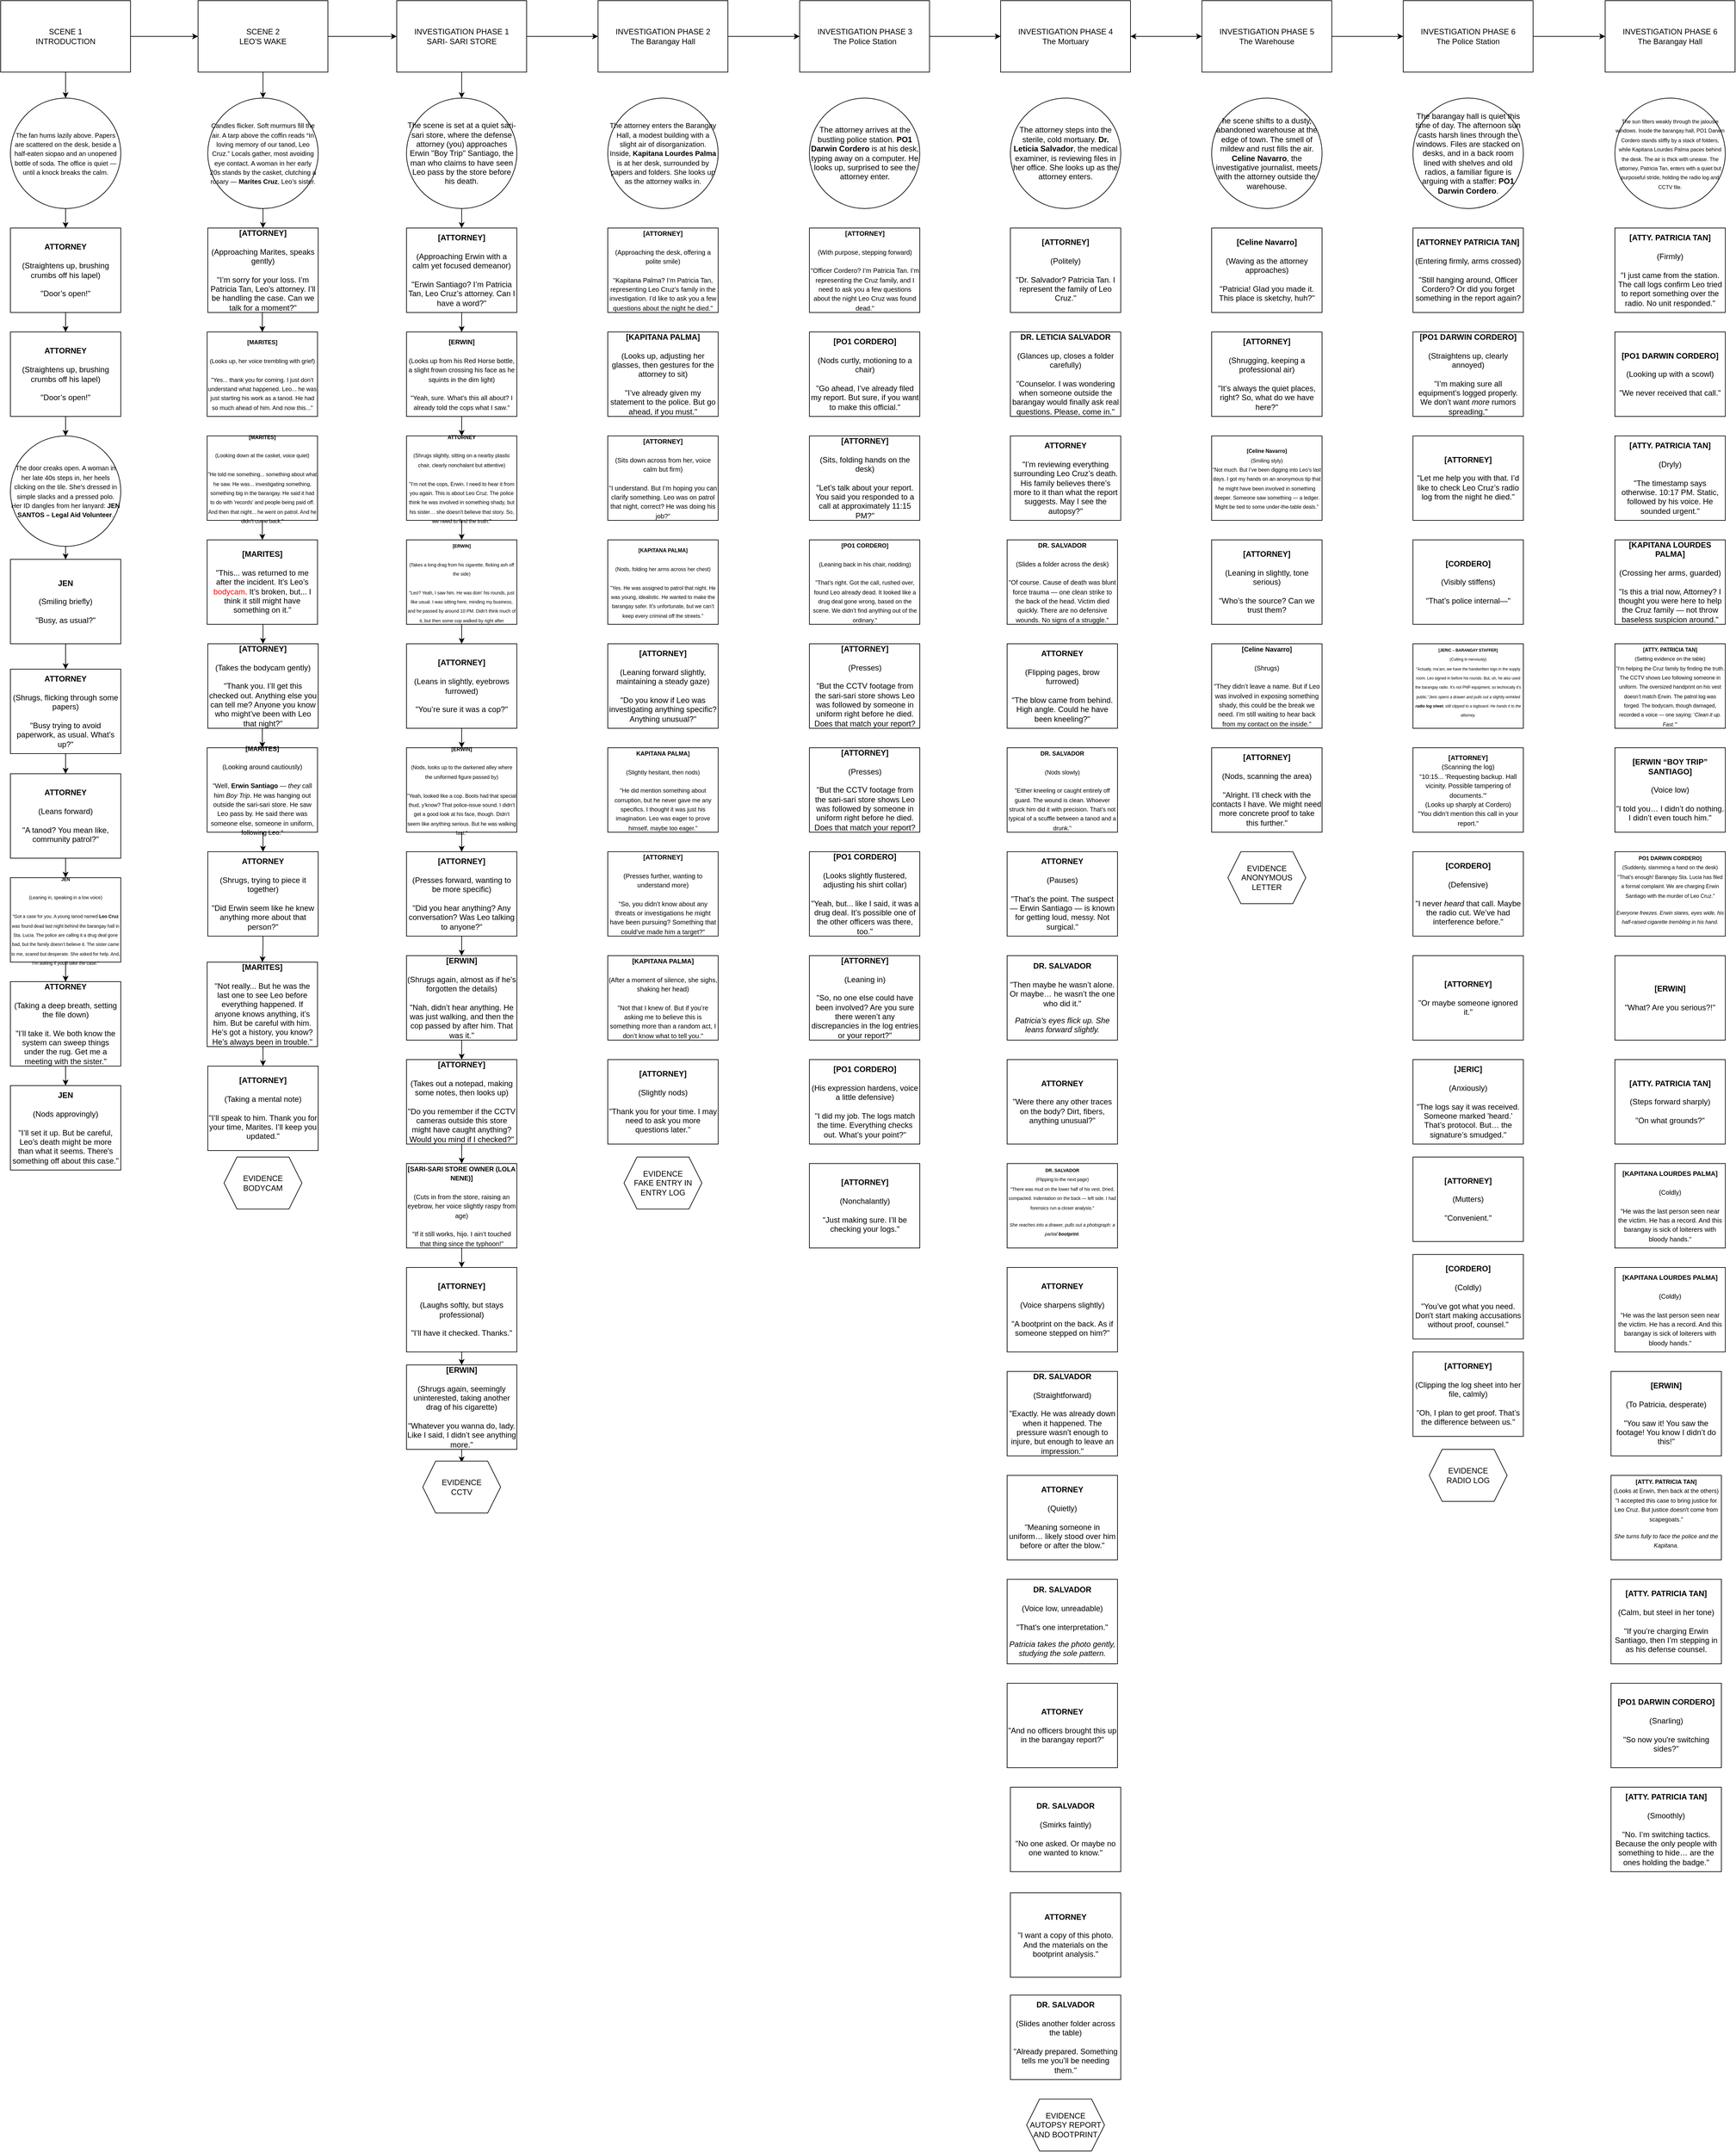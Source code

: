 <mxfile version="26.2.12">
  <diagram id="C5RBs43oDa-KdzZeNtuy" name="Page-1">
    <mxGraphModel dx="5827" dy="3433" grid="1" gridSize="10" guides="1" tooltips="1" connect="1" arrows="1" fold="1" page="1" pageScale="1" pageWidth="827" pageHeight="1169" math="0" shadow="0">
      <root>
        <mxCell id="WIyWlLk6GJQsqaUBKTNV-0" />
        <mxCell id="WIyWlLk6GJQsqaUBKTNV-1" parent="WIyWlLk6GJQsqaUBKTNV-0" />
        <mxCell id="XKVN2B2UxLaelDESN50H-7" style="edgeStyle=orthogonalEdgeStyle;rounded=0;orthogonalLoop=1;jettySize=auto;html=1;exitX=0.5;exitY=1;exitDx=0;exitDy=0;entryX=0.5;entryY=0;entryDx=0;entryDy=0;" edge="1" parent="WIyWlLk6GJQsqaUBKTNV-1" source="XKVN2B2UxLaelDESN50H-4" target="XKVN2B2UxLaelDESN50H-6">
          <mxGeometry relative="1" as="geometry" />
        </mxCell>
        <mxCell id="XKVN2B2UxLaelDESN50H-34" style="edgeStyle=orthogonalEdgeStyle;rounded=0;orthogonalLoop=1;jettySize=auto;html=1;exitX=1;exitY=0.5;exitDx=0;exitDy=0;entryX=0;entryY=0.5;entryDx=0;entryDy=0;" edge="1" parent="WIyWlLk6GJQsqaUBKTNV-1" source="XKVN2B2UxLaelDESN50H-4" target="XKVN2B2UxLaelDESN50H-28">
          <mxGeometry relative="1" as="geometry" />
        </mxCell>
        <mxCell id="XKVN2B2UxLaelDESN50H-4" value="SCENE 1&lt;br&gt;INTRODUCTION" style="rounded=0;whiteSpace=wrap;html=1;" vertex="1" parent="WIyWlLk6GJQsqaUBKTNV-1">
          <mxGeometry x="10" y="10" width="200" height="110" as="geometry" />
        </mxCell>
        <mxCell id="XKVN2B2UxLaelDESN50H-9" style="edgeStyle=orthogonalEdgeStyle;rounded=0;orthogonalLoop=1;jettySize=auto;html=1;exitX=0.5;exitY=1;exitDx=0;exitDy=0;entryX=0.5;entryY=0;entryDx=0;entryDy=0;" edge="1" parent="WIyWlLk6GJQsqaUBKTNV-1" source="XKVN2B2UxLaelDESN50H-6" target="XKVN2B2UxLaelDESN50H-8">
          <mxGeometry relative="1" as="geometry" />
        </mxCell>
        <mxCell id="XKVN2B2UxLaelDESN50H-6" value="&lt;font style=&quot;font-size: 10px;&quot;&gt;The fan hums lazily above. Papers are scattered on the desk, beside a half-eaten siopao and an unopened bottle of soda. The office is quiet — until a knock breaks the calm.&lt;/font&gt;" style="ellipse;whiteSpace=wrap;html=1;aspect=fixed;" vertex="1" parent="WIyWlLk6GJQsqaUBKTNV-1">
          <mxGeometry x="25" y="160" width="170" height="170" as="geometry" />
        </mxCell>
        <mxCell id="XKVN2B2UxLaelDESN50H-12" style="edgeStyle=orthogonalEdgeStyle;rounded=0;orthogonalLoop=1;jettySize=auto;html=1;exitX=0.5;exitY=1;exitDx=0;exitDy=0;entryX=0.5;entryY=0;entryDx=0;entryDy=0;" edge="1" parent="WIyWlLk6GJQsqaUBKTNV-1" source="XKVN2B2UxLaelDESN50H-8" target="XKVN2B2UxLaelDESN50H-10">
          <mxGeometry relative="1" as="geometry" />
        </mxCell>
        <mxCell id="XKVN2B2UxLaelDESN50H-8" value="&lt;strong data-end=&quot;590&quot; data-start=&quot;578&quot;&gt;ATTORNEY&lt;/strong&gt;&lt;br data-end=&quot;593&quot; data-start=&quot;590&quot;&gt;&lt;br/&gt;(Straightens up, brushing crumbs off his lapel)&lt;br data-end=&quot;643&quot; data-start=&quot;640&quot;&gt;&lt;br/&gt;&quot;Door’s open!&quot;" style="rounded=0;whiteSpace=wrap;html=1;" vertex="1" parent="WIyWlLk6GJQsqaUBKTNV-1">
          <mxGeometry x="25" y="360" width="170" height="130" as="geometry" />
        </mxCell>
        <mxCell id="XKVN2B2UxLaelDESN50H-13" style="edgeStyle=orthogonalEdgeStyle;rounded=0;orthogonalLoop=1;jettySize=auto;html=1;exitX=0.5;exitY=1;exitDx=0;exitDy=0;entryX=0.5;entryY=0;entryDx=0;entryDy=0;" edge="1" parent="WIyWlLk6GJQsqaUBKTNV-1" source="XKVN2B2UxLaelDESN50H-10" target="XKVN2B2UxLaelDESN50H-11">
          <mxGeometry relative="1" as="geometry" />
        </mxCell>
        <mxCell id="XKVN2B2UxLaelDESN50H-10" value="&lt;strong data-end=&quot;590&quot; data-start=&quot;578&quot;&gt;ATTORNEY&lt;/strong&gt;&lt;br data-end=&quot;593&quot; data-start=&quot;590&quot;&gt;&lt;br/&gt;(Straightens up, brushing crumbs off his lapel)&lt;br data-end=&quot;643&quot; data-start=&quot;640&quot;&gt;&lt;br/&gt;&quot;Door’s open!&quot;" style="rounded=0;whiteSpace=wrap;html=1;" vertex="1" parent="WIyWlLk6GJQsqaUBKTNV-1">
          <mxGeometry x="25" y="520" width="170" height="130" as="geometry" />
        </mxCell>
        <mxCell id="XKVN2B2UxLaelDESN50H-15" style="edgeStyle=orthogonalEdgeStyle;rounded=0;orthogonalLoop=1;jettySize=auto;html=1;exitX=0.5;exitY=1;exitDx=0;exitDy=0;entryX=0.5;entryY=0;entryDx=0;entryDy=0;" edge="1" parent="WIyWlLk6GJQsqaUBKTNV-1" source="XKVN2B2UxLaelDESN50H-11" target="XKVN2B2UxLaelDESN50H-14">
          <mxGeometry relative="1" as="geometry" />
        </mxCell>
        <mxCell id="XKVN2B2UxLaelDESN50H-11" value="&lt;font style=&quot;font-size: 10px;&quot;&gt;The door creaks open. A woman in her late 40s steps in, her heels clicking on the tile. She&#39;s dressed in simple slacks and a pressed polo. Her ID dangles from her lanyard: &lt;strong data-end=&quot;868&quot; data-start=&quot;832&quot;&gt;JEN SANTOS – Legal Aid Volunteer&lt;/strong&gt;.&lt;/font&gt;" style="ellipse;whiteSpace=wrap;html=1;aspect=fixed;" vertex="1" parent="WIyWlLk6GJQsqaUBKTNV-1">
          <mxGeometry x="25" y="680" width="170" height="170" as="geometry" />
        </mxCell>
        <mxCell id="XKVN2B2UxLaelDESN50H-17" style="edgeStyle=orthogonalEdgeStyle;rounded=0;orthogonalLoop=1;jettySize=auto;html=1;exitX=0.5;exitY=1;exitDx=0;exitDy=0;entryX=0.5;entryY=0;entryDx=0;entryDy=0;" edge="1" parent="WIyWlLk6GJQsqaUBKTNV-1" source="XKVN2B2UxLaelDESN50H-14" target="XKVN2B2UxLaelDESN50H-16">
          <mxGeometry relative="1" as="geometry" />
        </mxCell>
        <mxCell id="XKVN2B2UxLaelDESN50H-14" value="&lt;strong data-end=&quot;866&quot; data-start=&quot;859&quot;&gt;JEN&lt;/strong&gt;&lt;br data-end=&quot;869&quot; data-start=&quot;866&quot;&gt;&lt;br/&gt;(Smiling briefly)&lt;br data-end=&quot;889&quot; data-start=&quot;886&quot;&gt;&lt;br/&gt;&quot;Busy, as usual?&quot;" style="rounded=0;whiteSpace=wrap;html=1;" vertex="1" parent="WIyWlLk6GJQsqaUBKTNV-1">
          <mxGeometry x="25" y="870" width="170" height="130" as="geometry" />
        </mxCell>
        <mxCell id="XKVN2B2UxLaelDESN50H-19" style="edgeStyle=orthogonalEdgeStyle;rounded=0;orthogonalLoop=1;jettySize=auto;html=1;exitX=0.5;exitY=1;exitDx=0;exitDy=0;entryX=0.5;entryY=0;entryDx=0;entryDy=0;" edge="1" parent="WIyWlLk6GJQsqaUBKTNV-1" source="XKVN2B2UxLaelDESN50H-16" target="XKVN2B2UxLaelDESN50H-18">
          <mxGeometry relative="1" as="geometry" />
        </mxCell>
        <mxCell id="XKVN2B2UxLaelDESN50H-16" value="&lt;strong data-end=&quot;920&quot; data-start=&quot;908&quot;&gt;ATTORNEY&lt;/strong&gt;&lt;br data-end=&quot;923&quot; data-start=&quot;920&quot;&gt;&lt;br/&gt;(Shrugs, flicking through some papers)&lt;br data-end=&quot;964&quot; data-start=&quot;961&quot;&gt;&lt;br/&gt;&quot;Busy trying to avoid paperwork, as usual. What’s up?&quot;" style="rounded=0;whiteSpace=wrap;html=1;" vertex="1" parent="WIyWlLk6GJQsqaUBKTNV-1">
          <mxGeometry x="25" y="1039" width="170" height="130" as="geometry" />
        </mxCell>
        <mxCell id="XKVN2B2UxLaelDESN50H-21" style="edgeStyle=orthogonalEdgeStyle;rounded=0;orthogonalLoop=1;jettySize=auto;html=1;exitX=0.5;exitY=1;exitDx=0;exitDy=0;entryX=0.5;entryY=0;entryDx=0;entryDy=0;" edge="1" parent="WIyWlLk6GJQsqaUBKTNV-1" source="XKVN2B2UxLaelDESN50H-18" target="XKVN2B2UxLaelDESN50H-20">
          <mxGeometry relative="1" as="geometry" />
        </mxCell>
        <mxCell id="XKVN2B2UxLaelDESN50H-18" value="&lt;strong data-end=&quot;1270&quot; data-start=&quot;1258&quot;&gt;ATTORNEY&lt;/strong&gt;&lt;br data-end=&quot;1273&quot; data-start=&quot;1270&quot;&gt;&lt;br/&gt;(Leans forward)&lt;br data-end=&quot;1291&quot; data-start=&quot;1288&quot;&gt;&lt;br/&gt;&quot;A tanod? You mean like, community patrol?&quot;" style="rounded=0;whiteSpace=wrap;html=1;" vertex="1" parent="WIyWlLk6GJQsqaUBKTNV-1">
          <mxGeometry x="25" y="1200" width="170" height="130" as="geometry" />
        </mxCell>
        <mxCell id="XKVN2B2UxLaelDESN50H-25" style="edgeStyle=orthogonalEdgeStyle;rounded=0;orthogonalLoop=1;jettySize=auto;html=1;exitX=0.5;exitY=1;exitDx=0;exitDy=0;entryX=0.5;entryY=0;entryDx=0;entryDy=0;" edge="1" parent="WIyWlLk6GJQsqaUBKTNV-1" source="XKVN2B2UxLaelDESN50H-20" target="XKVN2B2UxLaelDESN50H-22">
          <mxGeometry relative="1" as="geometry" />
        </mxCell>
        <mxCell id="XKVN2B2UxLaelDESN50H-20" value="&lt;font style=&quot;font-size: 7px;&quot;&gt;&lt;strong data-end=&quot;1121&quot; data-start=&quot;1114&quot;&gt;JEN&lt;/strong&gt;&lt;br data-end=&quot;1124&quot; data-start=&quot;1121&quot;&gt;&lt;br&gt;(Leaning in, speaking in a low voice)&lt;br data-end=&quot;1164&quot; data-start=&quot;1161&quot;&gt;&lt;br&gt;&quot;Got a case for you. A young tanod named &lt;strong data-end=&quot;1217&quot; data-start=&quot;1205&quot;&gt;Leo Cruz&lt;/strong&gt; was found dead last night behind the barangay hall in Sta. Lucia. The police are calling it a drug deal gone bad, but the family doesn’t believe it. The sister came to me, scared but desperate. She asked for help. And, I’m asking if you’ll take the case.&quot;&lt;/font&gt;" style="rounded=0;whiteSpace=wrap;html=1;" vertex="1" parent="WIyWlLk6GJQsqaUBKTNV-1">
          <mxGeometry x="25" y="1360" width="170" height="130" as="geometry" />
        </mxCell>
        <mxCell id="XKVN2B2UxLaelDESN50H-26" style="edgeStyle=orthogonalEdgeStyle;rounded=0;orthogonalLoop=1;jettySize=auto;html=1;exitX=0.5;exitY=1;exitDx=0;exitDy=0;entryX=0.5;entryY=0;entryDx=0;entryDy=0;" edge="1" parent="WIyWlLk6GJQsqaUBKTNV-1" source="XKVN2B2UxLaelDESN50H-22" target="XKVN2B2UxLaelDESN50H-23">
          <mxGeometry relative="1" as="geometry" />
        </mxCell>
        <mxCell id="XKVN2B2UxLaelDESN50H-22" value="&lt;strong data-end=&quot;1619&quot; data-start=&quot;1607&quot;&gt;ATTORNEY&lt;/strong&gt;&lt;br data-end=&quot;1622&quot; data-start=&quot;1619&quot;&gt;&lt;br/&gt;(Taking a deep breath, setting the file down)&lt;br data-end=&quot;1670&quot; data-start=&quot;1667&quot;&gt;&lt;br/&gt;&quot;I’ll take it. We both know the system can sweep things under the rug. Get me a meeting with the sister.&quot;" style="rounded=0;whiteSpace=wrap;html=1;" vertex="1" parent="WIyWlLk6GJQsqaUBKTNV-1">
          <mxGeometry x="25" y="1520" width="170" height="130" as="geometry" />
        </mxCell>
        <mxCell id="XKVN2B2UxLaelDESN50H-23" value="&lt;strong data-end=&quot;1784&quot; data-start=&quot;1777&quot;&gt;JEN&lt;/strong&gt;&lt;br data-end=&quot;1787&quot; data-start=&quot;1784&quot;&gt;&lt;br/&gt;(Nods approvingly)&lt;br data-end=&quot;1808&quot; data-start=&quot;1805&quot;&gt;&lt;br/&gt;&quot;I’ll set it up. But be careful, Leo’s death might be more than what it seems. There&#39;s something off about this case.&quot;" style="rounded=0;whiteSpace=wrap;html=1;" vertex="1" parent="WIyWlLk6GJQsqaUBKTNV-1">
          <mxGeometry x="25" y="1680" width="170" height="130" as="geometry" />
        </mxCell>
        <mxCell id="XKVN2B2UxLaelDESN50H-30" style="edgeStyle=orthogonalEdgeStyle;rounded=0;orthogonalLoop=1;jettySize=auto;html=1;exitX=0.5;exitY=1;exitDx=0;exitDy=0;entryX=0.5;entryY=0;entryDx=0;entryDy=0;" edge="1" parent="WIyWlLk6GJQsqaUBKTNV-1" source="XKVN2B2UxLaelDESN50H-28" target="XKVN2B2UxLaelDESN50H-29">
          <mxGeometry relative="1" as="geometry" />
        </mxCell>
        <mxCell id="XKVN2B2UxLaelDESN50H-51" style="edgeStyle=orthogonalEdgeStyle;rounded=0;orthogonalLoop=1;jettySize=auto;html=1;exitX=1;exitY=0.5;exitDx=0;exitDy=0;entryX=0;entryY=0.5;entryDx=0;entryDy=0;" edge="1" parent="WIyWlLk6GJQsqaUBKTNV-1" source="XKVN2B2UxLaelDESN50H-28" target="XKVN2B2UxLaelDESN50H-50">
          <mxGeometry relative="1" as="geometry" />
        </mxCell>
        <mxCell id="XKVN2B2UxLaelDESN50H-28" value="SCENE 2&lt;br&gt;LEO&#39;S WAKE" style="rounded=0;whiteSpace=wrap;html=1;" vertex="1" parent="WIyWlLk6GJQsqaUBKTNV-1">
          <mxGeometry x="314" y="10" width="200" height="110" as="geometry" />
        </mxCell>
        <mxCell id="XKVN2B2UxLaelDESN50H-32" style="edgeStyle=orthogonalEdgeStyle;rounded=0;orthogonalLoop=1;jettySize=auto;html=1;exitX=0.5;exitY=1;exitDx=0;exitDy=0;entryX=0.5;entryY=0;entryDx=0;entryDy=0;" edge="1" parent="WIyWlLk6GJQsqaUBKTNV-1" source="XKVN2B2UxLaelDESN50H-29" target="XKVN2B2UxLaelDESN50H-31">
          <mxGeometry relative="1" as="geometry" />
        </mxCell>
        <mxCell id="XKVN2B2UxLaelDESN50H-29" value="&lt;font style=&quot;font-size: 10px;&quot;&gt;Candles flicker. Soft murmurs fill the air. A tarp above the coffin reads “In loving memory of our tanod, Leo Cruz.” Locals gather, most avoiding eye contact. A woman in her early 20s stands by the casket, clutching a rosary — &lt;strong data-end=&quot;453&quot; data-start=&quot;437&quot;&gt;Marites Cruz&lt;/strong&gt;, Leo’s sister.&lt;/font&gt;" style="ellipse;whiteSpace=wrap;html=1;aspect=fixed;" vertex="1" parent="WIyWlLk6GJQsqaUBKTNV-1">
          <mxGeometry x="329" y="160" width="170" height="170" as="geometry" />
        </mxCell>
        <mxCell id="XKVN2B2UxLaelDESN50H-36" style="edgeStyle=orthogonalEdgeStyle;rounded=0;orthogonalLoop=1;jettySize=auto;html=1;exitX=0.5;exitY=1;exitDx=0;exitDy=0;entryX=0.5;entryY=0;entryDx=0;entryDy=0;" edge="1" parent="WIyWlLk6GJQsqaUBKTNV-1" source="XKVN2B2UxLaelDESN50H-31" target="XKVN2B2UxLaelDESN50H-35">
          <mxGeometry relative="1" as="geometry" />
        </mxCell>
        <mxCell id="XKVN2B2UxLaelDESN50H-31" value="&lt;strong data-end=&quot;485&quot; data-start=&quot;471&quot;&gt;[ATTORNEY]&lt;/strong&gt;&lt;br data-end=&quot;488&quot; data-start=&quot;485&quot;&gt;&lt;br/&gt;(Approaching Marites, speaks gently)&lt;br data-end=&quot;527&quot; data-start=&quot;524&quot;&gt;&lt;br/&gt;&quot;I’m sorry for your loss. I’m Patricia Tan, Leo’s attorney. I’ll be handling the case. Can we talk for a moment?&quot;" style="rounded=0;whiteSpace=wrap;html=1;" vertex="1" parent="WIyWlLk6GJQsqaUBKTNV-1">
          <mxGeometry x="329" y="360" width="170" height="130" as="geometry" />
        </mxCell>
        <mxCell id="XKVN2B2UxLaelDESN50H-35" value="&lt;font style=&quot;font-size: 9px;&quot;&gt;&lt;strong data-end=&quot;655&quot; data-start=&quot;642&quot;&gt;[MARITES]&lt;/strong&gt;&lt;br data-end=&quot;658&quot; data-start=&quot;655&quot;&gt;&lt;br&gt;(Looks up, her voice trembling with grief)&lt;br data-end=&quot;703&quot; data-start=&quot;700&quot;&gt;&lt;br&gt;&quot;Yes... thank you for coming. I just don’t understand what happened. Leo... he was just starting his work as a tanod. He had so much ahead of him. And now this...&quot;&lt;/font&gt;" style="rounded=0;whiteSpace=wrap;html=1;" vertex="1" parent="WIyWlLk6GJQsqaUBKTNV-1">
          <mxGeometry x="328" y="520" width="170" height="130" as="geometry" />
        </mxCell>
        <mxCell id="XKVN2B2UxLaelDESN50H-45" style="edgeStyle=orthogonalEdgeStyle;rounded=0;orthogonalLoop=1;jettySize=auto;html=1;exitX=0.5;exitY=1;exitDx=0;exitDy=0;entryX=0.5;entryY=0;entryDx=0;entryDy=0;" edge="1" parent="WIyWlLk6GJQsqaUBKTNV-1" source="XKVN2B2UxLaelDESN50H-38" target="XKVN2B2UxLaelDESN50H-40">
          <mxGeometry relative="1" as="geometry" />
        </mxCell>
        <mxCell id="XKVN2B2UxLaelDESN50H-38" value="&lt;font style=&quot;font-size: 8px;&quot;&gt;&lt;strong data-end=&quot;1020&quot; data-start=&quot;1007&quot;&gt;[MARITES]&lt;/strong&gt;&lt;br data-end=&quot;1023&quot; data-start=&quot;1020&quot;&gt;&lt;br&gt;(Looking down at the casket, voice quiet)&lt;br data-end=&quot;1067&quot; data-start=&quot;1064&quot;&gt;&lt;br&gt;&quot;He told me something... something about what he saw. He was... investigating something, something big in the barangay. He said it had to do with &#39;records&#39; and people being paid off. And then that night... he went on patrol. And he didn’t come back.&quot;&lt;/font&gt;" style="rounded=0;whiteSpace=wrap;html=1;" vertex="1" parent="WIyWlLk6GJQsqaUBKTNV-1">
          <mxGeometry x="328" y="680" width="170" height="130" as="geometry" />
        </mxCell>
        <mxCell id="XKVN2B2UxLaelDESN50H-44" style="edgeStyle=orthogonalEdgeStyle;rounded=0;orthogonalLoop=1;jettySize=auto;html=1;exitX=0.5;exitY=1;exitDx=0;exitDy=0;entryX=0.5;entryY=0;entryDx=0;entryDy=0;" edge="1" parent="WIyWlLk6GJQsqaUBKTNV-1" source="XKVN2B2UxLaelDESN50H-40" target="XKVN2B2UxLaelDESN50H-41">
          <mxGeometry relative="1" as="geometry" />
        </mxCell>
        <mxCell id="XKVN2B2UxLaelDESN50H-40" value="&lt;strong data-end=&quot;1410&quot; data-start=&quot;1397&quot;&gt;[MARITES]&lt;/strong&gt;&lt;br data-end=&quot;1413&quot; data-start=&quot;1410&quot;&gt;&lt;br&gt;&quot;This... was returned to me after the incident. It’s Leo’s &lt;span style=&quot;color: rgb(255, 0, 0);&quot;&gt;bodycam&lt;/span&gt;. It’s broken, but... I think it still might have something on it.&quot;" style="rounded=0;whiteSpace=wrap;html=1;" vertex="1" parent="WIyWlLk6GJQsqaUBKTNV-1">
          <mxGeometry x="328" y="840" width="170" height="130" as="geometry" />
        </mxCell>
        <mxCell id="XKVN2B2UxLaelDESN50H-47" style="edgeStyle=orthogonalEdgeStyle;rounded=0;orthogonalLoop=1;jettySize=auto;html=1;exitX=0.5;exitY=1;exitDx=0;exitDy=0;entryX=0.5;entryY=0;entryDx=0;entryDy=0;" edge="1" parent="WIyWlLk6GJQsqaUBKTNV-1" source="XKVN2B2UxLaelDESN50H-41" target="XKVN2B2UxLaelDESN50H-46">
          <mxGeometry relative="1" as="geometry" />
        </mxCell>
        <mxCell id="XKVN2B2UxLaelDESN50H-41" value="&lt;strong data-end=&quot;1562&quot; data-start=&quot;1548&quot;&gt;[ATTORNEY]&lt;/strong&gt;&lt;br data-end=&quot;1565&quot; data-start=&quot;1562&quot;&gt;&lt;br/&gt;(Takes the bodycam gently)&lt;br data-end=&quot;1594&quot; data-start=&quot;1591&quot;&gt;&lt;br/&gt;&quot;Thank you. I’ll get this checked out. Anything else you can tell me? Anyone you know who might’ve been with Leo that night?&quot;" style="rounded=0;whiteSpace=wrap;html=1;" vertex="1" parent="WIyWlLk6GJQsqaUBKTNV-1">
          <mxGeometry x="329" y="1000" width="170" height="130" as="geometry" />
        </mxCell>
        <mxCell id="XKVN2B2UxLaelDESN50H-49" style="edgeStyle=orthogonalEdgeStyle;rounded=0;orthogonalLoop=1;jettySize=auto;html=1;exitX=0.5;exitY=1;exitDx=0;exitDy=0;entryX=0.5;entryY=0;entryDx=0;entryDy=0;" edge="1" parent="WIyWlLk6GJQsqaUBKTNV-1" source="XKVN2B2UxLaelDESN50H-46" target="XKVN2B2UxLaelDESN50H-48">
          <mxGeometry relative="1" as="geometry" />
        </mxCell>
        <mxCell id="XKVN2B2UxLaelDESN50H-46" value="&lt;font style=&quot;font-size: 10px;&quot;&gt;&lt;strong data-end=&quot;1734&quot; data-start=&quot;1721&quot;&gt;[MARITES]&lt;/strong&gt;&lt;br data-end=&quot;1737&quot; data-start=&quot;1734&quot;&gt;&lt;br&gt;(Looking around cautiously)&lt;br data-end=&quot;1767&quot; data-start=&quot;1764&quot;&gt;&lt;br&gt;&quot;Well, &lt;strong data-end=&quot;1792&quot; data-start=&quot;1774&quot;&gt;Erwin Santiago&lt;/strong&gt; — &lt;em data-end=&quot;1801&quot; data-start=&quot;1795&quot;&gt;they&lt;/em&gt; call him &lt;em data-end=&quot;1821&quot; data-start=&quot;1811&quot;&gt;Boy Trip&lt;/em&gt;. He was hanging out outside the sari-sari store. He saw Leo pass by. He said there was someone else, someone in uniform, following Leo.&quot;&lt;/font&gt;" style="rounded=0;whiteSpace=wrap;html=1;" vertex="1" parent="WIyWlLk6GJQsqaUBKTNV-1">
          <mxGeometry x="328" y="1160" width="170" height="130" as="geometry" />
        </mxCell>
        <mxCell id="XKVN2B2UxLaelDESN50H-72" style="edgeStyle=orthogonalEdgeStyle;rounded=0;orthogonalLoop=1;jettySize=auto;html=1;exitX=0.5;exitY=1;exitDx=0;exitDy=0;entryX=0.5;entryY=0;entryDx=0;entryDy=0;" edge="1" parent="WIyWlLk6GJQsqaUBKTNV-1" source="XKVN2B2UxLaelDESN50H-48">
          <mxGeometry relative="1" as="geometry">
            <mxPoint x="413" y="1490" as="targetPoint" />
          </mxGeometry>
        </mxCell>
        <mxCell id="XKVN2B2UxLaelDESN50H-48" value="&lt;strong data-end=&quot;1974&quot; data-start=&quot;1960&quot;&gt;ATTORNEY&lt;/strong&gt;&lt;br data-end=&quot;1977&quot; data-start=&quot;1974&quot;&gt;&lt;br&gt;(Shrugs, trying to piece it together)&lt;br data-end=&quot;2017&quot; data-start=&quot;2014&quot;&gt;&lt;br&gt;&quot;Did Erwin seem like he knew anything more about that person?&quot;" style="rounded=0;whiteSpace=wrap;html=1;" vertex="1" parent="WIyWlLk6GJQsqaUBKTNV-1">
          <mxGeometry x="329" y="1320" width="170" height="130" as="geometry" />
        </mxCell>
        <mxCell id="XKVN2B2UxLaelDESN50H-83" style="edgeStyle=orthogonalEdgeStyle;rounded=0;orthogonalLoop=1;jettySize=auto;html=1;exitX=0.5;exitY=1;exitDx=0;exitDy=0;entryX=0.5;entryY=0;entryDx=0;entryDy=0;" edge="1" parent="WIyWlLk6GJQsqaUBKTNV-1" source="XKVN2B2UxLaelDESN50H-50" target="XKVN2B2UxLaelDESN50H-52">
          <mxGeometry relative="1" as="geometry" />
        </mxCell>
        <mxCell id="XKVN2B2UxLaelDESN50H-111" style="edgeStyle=orthogonalEdgeStyle;rounded=0;orthogonalLoop=1;jettySize=auto;html=1;exitX=1;exitY=0.5;exitDx=0;exitDy=0;entryX=0;entryY=0.5;entryDx=0;entryDy=0;" edge="1" parent="WIyWlLk6GJQsqaUBKTNV-1" source="XKVN2B2UxLaelDESN50H-50" target="XKVN2B2UxLaelDESN50H-110">
          <mxGeometry relative="1" as="geometry" />
        </mxCell>
        <mxCell id="XKVN2B2UxLaelDESN50H-50" value="&lt;div&gt;INVESTIGATION PHASE 1&lt;/div&gt;&lt;div&gt;SARI- SARI STORE&lt;/div&gt;" style="rounded=0;whiteSpace=wrap;html=1;" vertex="1" parent="WIyWlLk6GJQsqaUBKTNV-1">
          <mxGeometry x="620" y="10" width="200" height="110" as="geometry" />
        </mxCell>
        <mxCell id="XKVN2B2UxLaelDESN50H-84" style="edgeStyle=orthogonalEdgeStyle;rounded=0;orthogonalLoop=1;jettySize=auto;html=1;exitX=0.5;exitY=1;exitDx=0;exitDy=0;entryX=0.5;entryY=0;entryDx=0;entryDy=0;" edge="1" parent="WIyWlLk6GJQsqaUBKTNV-1" source="XKVN2B2UxLaelDESN50H-52" target="XKVN2B2UxLaelDESN50H-53">
          <mxGeometry relative="1" as="geometry" />
        </mxCell>
        <mxCell id="XKVN2B2UxLaelDESN50H-52" value="The scene is set at a quiet sari-sari store, where the defense attorney (you) approaches Erwin &quot;Boy Trip&quot; Santiago, the man who claims to have seen Leo pass by the store before his death." style="ellipse;whiteSpace=wrap;html=1;aspect=fixed;" vertex="1" parent="WIyWlLk6GJQsqaUBKTNV-1">
          <mxGeometry x="635" y="160" width="170" height="170" as="geometry" />
        </mxCell>
        <mxCell id="XKVN2B2UxLaelDESN50H-85" style="edgeStyle=orthogonalEdgeStyle;rounded=0;orthogonalLoop=1;jettySize=auto;html=1;exitX=0.5;exitY=1;exitDx=0;exitDy=0;" edge="1" parent="WIyWlLk6GJQsqaUBKTNV-1" source="XKVN2B2UxLaelDESN50H-53" target="XKVN2B2UxLaelDESN50H-54">
          <mxGeometry relative="1" as="geometry" />
        </mxCell>
        <mxCell id="XKVN2B2UxLaelDESN50H-53" value="&lt;strong data-end=&quot;423&quot; data-start=&quot;409&quot;&gt;[ATTORNEY]&lt;/strong&gt;&lt;br data-end=&quot;426&quot; data-start=&quot;423&quot;&gt;&lt;br/&gt;(Approaching Erwin with a calm yet focused demeanor)&lt;br data-end=&quot;481&quot; data-start=&quot;478&quot;&gt;&lt;br/&gt;&quot;Erwin Santiago? I’m Patricia Tan, Leo Cruz’s attorney. Can I have a word?&quot;" style="rounded=0;whiteSpace=wrap;html=1;" vertex="1" parent="WIyWlLk6GJQsqaUBKTNV-1">
          <mxGeometry x="635" y="360" width="170" height="130" as="geometry" />
        </mxCell>
        <mxCell id="XKVN2B2UxLaelDESN50H-86" style="edgeStyle=orthogonalEdgeStyle;rounded=0;orthogonalLoop=1;jettySize=auto;html=1;exitX=0.5;exitY=1;exitDx=0;exitDy=0;entryX=0.5;entryY=0;entryDx=0;entryDy=0;" edge="1" parent="WIyWlLk6GJQsqaUBKTNV-1" source="XKVN2B2UxLaelDESN50H-54" target="XKVN2B2UxLaelDESN50H-55">
          <mxGeometry relative="1" as="geometry" />
        </mxCell>
        <mxCell id="XKVN2B2UxLaelDESN50H-54" value="&lt;font style=&quot;font-size: 10px;&quot;&gt;&lt;strong data-end=&quot;569&quot; data-start=&quot;558&quot;&gt;[ERWIN]&lt;/strong&gt;&lt;br data-end=&quot;572&quot; data-start=&quot;569&quot;&gt;&lt;br&gt;(Looks up from his Red Horse bottle, a slight frown crossing his face as he squints in the dim light)&lt;br data-end=&quot;676&quot; data-start=&quot;673&quot;&gt;&lt;br&gt;&quot;Yeah, sure. What’s this all about? I already told the cops what I saw.&quot;&lt;/font&gt;" style="rounded=0;whiteSpace=wrap;html=1;" vertex="1" parent="WIyWlLk6GJQsqaUBKTNV-1">
          <mxGeometry x="635" y="520" width="170" height="130" as="geometry" />
        </mxCell>
        <mxCell id="XKVN2B2UxLaelDESN50H-87" style="edgeStyle=orthogonalEdgeStyle;rounded=0;orthogonalLoop=1;jettySize=auto;html=1;exitX=0.5;exitY=1;exitDx=0;exitDy=0;entryX=0.5;entryY=0;entryDx=0;entryDy=0;" edge="1" parent="WIyWlLk6GJQsqaUBKTNV-1" source="XKVN2B2UxLaelDESN50H-55" target="XKVN2B2UxLaelDESN50H-56">
          <mxGeometry relative="1" as="geometry" />
        </mxCell>
        <mxCell id="XKVN2B2UxLaelDESN50H-55" value="&lt;font style=&quot;font-size: 8px;&quot;&gt;&lt;strong data-end=&quot;764&quot; data-start=&quot;750&quot;&gt;ATTORNEY&lt;/strong&gt;&lt;br data-end=&quot;767&quot; data-start=&quot;764&quot;&gt;&lt;br&gt;(Shrugs slightly, sitting on a nearby plastic chair, clearly nonchalant but attentive)&lt;br data-end=&quot;856&quot; data-start=&quot;853&quot;&gt;&lt;br&gt;&quot;I’m not the cops, Erwin. I need to hear it from you again. This is about Leo Cruz. The police think he was involved in something shady, but his sister… she doesn&#39;t believe that story. So, we need to find the truth.&quot;&lt;/font&gt;" style="rounded=0;whiteSpace=wrap;html=1;" vertex="1" parent="WIyWlLk6GJQsqaUBKTNV-1">
          <mxGeometry x="635" y="680" width="170" height="130" as="geometry" />
        </mxCell>
        <mxCell id="XKVN2B2UxLaelDESN50H-88" style="edgeStyle=orthogonalEdgeStyle;rounded=0;orthogonalLoop=1;jettySize=auto;html=1;exitX=0.5;exitY=1;exitDx=0;exitDy=0;entryX=0.5;entryY=0;entryDx=0;entryDy=0;" edge="1" parent="WIyWlLk6GJQsqaUBKTNV-1" source="XKVN2B2UxLaelDESN50H-56" target="XKVN2B2UxLaelDESN50H-57">
          <mxGeometry relative="1" as="geometry" />
        </mxCell>
        <mxCell id="XKVN2B2UxLaelDESN50H-56" value="&lt;font style=&quot;font-size: 7px;&quot;&gt;&lt;strong data-end=&quot;1085&quot; data-start=&quot;1074&quot;&gt;[ERWIN]&lt;/strong&gt;&lt;br data-end=&quot;1088&quot; data-start=&quot;1085&quot;&gt;&lt;br&gt;(Takes a long drag from his cigarette, flicking ash off the side)&lt;br data-end=&quot;1156&quot; data-start=&quot;1153&quot;&gt;&lt;br&gt;&quot;Leo? Yeah, I saw him. He was doin&#39; his rounds, just like usual. I was sitting here, minding my business, and he passed by around 10 PM. Didn&#39;t think much of it, but then some cop walked by right after&lt;/font&gt;" style="rounded=0;whiteSpace=wrap;html=1;" vertex="1" parent="WIyWlLk6GJQsqaUBKTNV-1">
          <mxGeometry x="635" y="840" width="170" height="130" as="geometry" />
        </mxCell>
        <mxCell id="XKVN2B2UxLaelDESN50H-89" style="edgeStyle=orthogonalEdgeStyle;rounded=0;orthogonalLoop=1;jettySize=auto;html=1;exitX=0.5;exitY=1;exitDx=0;exitDy=0;entryX=0.5;entryY=0;entryDx=0;entryDy=0;" edge="1" parent="WIyWlLk6GJQsqaUBKTNV-1" source="XKVN2B2UxLaelDESN50H-57" target="XKVN2B2UxLaelDESN50H-58">
          <mxGeometry relative="1" as="geometry" />
        </mxCell>
        <mxCell id="XKVN2B2UxLaelDESN50H-57" value="&lt;strong data-end=&quot;1375&quot; data-start=&quot;1361&quot;&gt;[ATTORNEY]&lt;/strong&gt;&lt;br data-end=&quot;1378&quot; data-start=&quot;1375&quot;&gt;&lt;br/&gt;(Leans in slightly, eyebrows furrowed)&lt;br data-end=&quot;1419&quot; data-start=&quot;1416&quot;&gt;&lt;br/&gt;&quot;You’re sure it was a cop?&quot;" style="rounded=0;whiteSpace=wrap;html=1;" vertex="1" parent="WIyWlLk6GJQsqaUBKTNV-1">
          <mxGeometry x="635" y="1000" width="170" height="130" as="geometry" />
        </mxCell>
        <mxCell id="XKVN2B2UxLaelDESN50H-90" style="edgeStyle=orthogonalEdgeStyle;rounded=0;orthogonalLoop=1;jettySize=auto;html=1;exitX=0.5;exitY=1;exitDx=0;exitDy=0;entryX=0.5;entryY=0;entryDx=0;entryDy=0;" edge="1" parent="WIyWlLk6GJQsqaUBKTNV-1" source="XKVN2B2UxLaelDESN50H-58" target="XKVN2B2UxLaelDESN50H-59">
          <mxGeometry relative="1" as="geometry" />
        </mxCell>
        <mxCell id="XKVN2B2UxLaelDESN50H-58" value="&lt;font style=&quot;font-size: 8px;&quot;&gt;&lt;strong data-end=&quot;1459&quot; data-start=&quot;1448&quot;&gt;[ERWIN]&lt;/strong&gt;&lt;br data-end=&quot;1462&quot; data-start=&quot;1459&quot;&gt;&lt;br/&gt;(Nods, looks up to the darkened alley where the uniformed figure passed by)&lt;br data-end=&quot;1540&quot; data-start=&quot;1537&quot;&gt;&lt;br/&gt;&quot;Yeah, looked like a cop. Boots had that special thud, y’know? That police-issue sound. I didn’t get a good look at his face, though. Didn’t seem like anything serious. But he was walking fast.&quot;&lt;/font&gt;" style="rounded=0;whiteSpace=wrap;html=1;" vertex="1" parent="WIyWlLk6GJQsqaUBKTNV-1">
          <mxGeometry x="635" y="1160" width="170" height="130" as="geometry" />
        </mxCell>
        <mxCell id="XKVN2B2UxLaelDESN50H-91" style="edgeStyle=orthogonalEdgeStyle;rounded=0;orthogonalLoop=1;jettySize=auto;html=1;exitX=0.5;exitY=1;exitDx=0;exitDy=0;entryX=0.5;entryY=0;entryDx=0;entryDy=0;" edge="1" parent="WIyWlLk6GJQsqaUBKTNV-1" source="XKVN2B2UxLaelDESN50H-59" target="XKVN2B2UxLaelDESN50H-60">
          <mxGeometry relative="1" as="geometry" />
        </mxCell>
        <mxCell id="XKVN2B2UxLaelDESN50H-59" value="&lt;strong data-end=&quot;1750&quot; data-start=&quot;1736&quot;&gt;[ATTORNEY]&lt;/strong&gt;&lt;br data-end=&quot;1753&quot; data-start=&quot;1750&quot;&gt;&lt;br/&gt;(Presses forward, wanting to be more specific)&lt;br data-end=&quot;1802&quot; data-start=&quot;1799&quot;&gt;&lt;br/&gt;&quot;Did you hear anything? Any conversation? Was Leo talking to anyone?&quot;" style="rounded=0;whiteSpace=wrap;html=1;" vertex="1" parent="WIyWlLk6GJQsqaUBKTNV-1">
          <mxGeometry x="635" y="1320" width="170" height="130" as="geometry" />
        </mxCell>
        <mxCell id="XKVN2B2UxLaelDESN50H-92" style="edgeStyle=orthogonalEdgeStyle;rounded=0;orthogonalLoop=1;jettySize=auto;html=1;exitX=0.5;exitY=1;exitDx=0;exitDy=0;entryX=0.5;entryY=0;entryDx=0;entryDy=0;" edge="1" parent="WIyWlLk6GJQsqaUBKTNV-1" source="XKVN2B2UxLaelDESN50H-60" target="XKVN2B2UxLaelDESN50H-61">
          <mxGeometry relative="1" as="geometry" />
        </mxCell>
        <mxCell id="XKVN2B2UxLaelDESN50H-60" value="&lt;strong data-end=&quot;1884&quot; data-start=&quot;1873&quot;&gt;[ERWIN]&lt;/strong&gt;&lt;br data-end=&quot;1887&quot; data-start=&quot;1884&quot;&gt;&lt;br/&gt;(Shrugs again, almost as if he’s forgotten the details)&lt;br data-end=&quot;1945&quot; data-start=&quot;1942&quot;&gt;&lt;br/&gt;&quot;Nah, didn’t hear anything. He was just walking, and then the cop passed by after him. That was it.&quot;" style="rounded=0;whiteSpace=wrap;html=1;" vertex="1" parent="WIyWlLk6GJQsqaUBKTNV-1">
          <mxGeometry x="635" y="1480" width="170" height="130" as="geometry" />
        </mxCell>
        <mxCell id="XKVN2B2UxLaelDESN50H-93" style="edgeStyle=orthogonalEdgeStyle;rounded=0;orthogonalLoop=1;jettySize=auto;html=1;exitX=0.5;exitY=1;exitDx=0;exitDy=0;entryX=0.5;entryY=0;entryDx=0;entryDy=0;" edge="1" parent="WIyWlLk6GJQsqaUBKTNV-1" source="XKVN2B2UxLaelDESN50H-61" target="XKVN2B2UxLaelDESN50H-62">
          <mxGeometry relative="1" as="geometry" />
        </mxCell>
        <mxCell id="XKVN2B2UxLaelDESN50H-61" value="&lt;strong data-end=&quot;2061&quot; data-start=&quot;2047&quot;&gt;[ATTORNEY]&lt;/strong&gt;&lt;br data-end=&quot;2064&quot; data-start=&quot;2061&quot;&gt;&lt;br/&gt;(Takes out a notepad, making some notes, then looks up)&lt;br data-end=&quot;2122&quot; data-start=&quot;2119&quot;&gt;&lt;br/&gt;&quot;Do you remember if the CCTV cameras outside this store might have caught anything? Would you mind if I checked?&quot;" style="rounded=0;whiteSpace=wrap;html=1;" vertex="1" parent="WIyWlLk6GJQsqaUBKTNV-1">
          <mxGeometry x="635" y="1640" width="170" height="130" as="geometry" />
        </mxCell>
        <mxCell id="XKVN2B2UxLaelDESN50H-95" style="edgeStyle=orthogonalEdgeStyle;rounded=0;orthogonalLoop=1;jettySize=auto;html=1;exitX=0.5;exitY=1;exitDx=0;exitDy=0;entryX=0.5;entryY=0;entryDx=0;entryDy=0;" edge="1" parent="WIyWlLk6GJQsqaUBKTNV-1" source="XKVN2B2UxLaelDESN50H-62" target="XKVN2B2UxLaelDESN50H-63">
          <mxGeometry relative="1" as="geometry" />
        </mxCell>
        <mxCell id="XKVN2B2UxLaelDESN50H-62" value="&lt;font style=&quot;font-size: 10px;&quot;&gt;&lt;strong data-end=&quot;2276&quot; data-start=&quot;2237&quot;&gt;[SARI-SARI STORE OWNER (LOLA NENE)]&lt;/strong&gt;&lt;br data-end=&quot;2279&quot; data-start=&quot;2276&quot;&gt;&lt;br&gt;(Cuts in from the store, raising an eyebrow, her voice slightly raspy from age)&lt;br data-end=&quot;2361&quot; data-start=&quot;2358&quot;&gt;&lt;br&gt;&quot;If it still works, hijo. I ain’t touched that thing since the typhoon!&quot;&lt;/font&gt;" style="rounded=0;whiteSpace=wrap;html=1;" vertex="1" parent="WIyWlLk6GJQsqaUBKTNV-1">
          <mxGeometry x="635" y="1800" width="170" height="130" as="geometry" />
        </mxCell>
        <mxCell id="XKVN2B2UxLaelDESN50H-96" style="edgeStyle=orthogonalEdgeStyle;rounded=0;orthogonalLoop=1;jettySize=auto;html=1;exitX=0.5;exitY=1;exitDx=0;exitDy=0;" edge="1" parent="WIyWlLk6GJQsqaUBKTNV-1" source="XKVN2B2UxLaelDESN50H-63" target="XKVN2B2UxLaelDESN50H-64">
          <mxGeometry relative="1" as="geometry" />
        </mxCell>
        <mxCell id="XKVN2B2UxLaelDESN50H-63" value="&lt;strong data-end=&quot;2449&quot; data-start=&quot;2435&quot;&gt;[ATTORNEY]&lt;/strong&gt;&lt;br data-end=&quot;2452&quot; data-start=&quot;2449&quot;&gt;&lt;br/&gt;(Laughs softly, but stays professional)&lt;br data-end=&quot;2494&quot; data-start=&quot;2491&quot;&gt;&lt;br/&gt;&quot;I’ll have it checked. Thanks.&quot;" style="rounded=0;whiteSpace=wrap;html=1;" vertex="1" parent="WIyWlLk6GJQsqaUBKTNV-1">
          <mxGeometry x="635" y="1960" width="170" height="130" as="geometry" />
        </mxCell>
        <mxCell id="XKVN2B2UxLaelDESN50H-97" style="edgeStyle=orthogonalEdgeStyle;rounded=0;orthogonalLoop=1;jettySize=auto;html=1;exitX=0.5;exitY=1;exitDx=0;exitDy=0;entryX=0.5;entryY=0;entryDx=0;entryDy=0;" edge="1" parent="WIyWlLk6GJQsqaUBKTNV-1" source="XKVN2B2UxLaelDESN50H-64">
          <mxGeometry relative="1" as="geometry">
            <mxPoint x="720" y="2260" as="targetPoint" />
          </mxGeometry>
        </mxCell>
        <mxCell id="XKVN2B2UxLaelDESN50H-64" value="&lt;strong data-end=&quot;2538&quot; data-start=&quot;2527&quot;&gt;[ERWIN]&lt;/strong&gt;&lt;br data-end=&quot;2541&quot; data-start=&quot;2538&quot;&gt;&lt;br/&gt;(Shrugs again, seemingly uninterested, taking another drag of his cigarette)&lt;br data-end=&quot;2620&quot; data-start=&quot;2617&quot;&gt;&lt;br/&gt;&quot;Whatever you wanna do, lady. Like I said, I didn’t see anything more.&quot;" style="rounded=0;whiteSpace=wrap;html=1;" vertex="1" parent="WIyWlLk6GJQsqaUBKTNV-1">
          <mxGeometry x="635" y="2110" width="170" height="130" as="geometry" />
        </mxCell>
        <mxCell id="XKVN2B2UxLaelDESN50H-82" value="EVIDENCE&lt;br&gt;CCTV" style="shape=hexagon;perimeter=hexagonPerimeter2;whiteSpace=wrap;html=1;fixedSize=1;" vertex="1" parent="WIyWlLk6GJQsqaUBKTNV-1">
          <mxGeometry x="660" y="2258" width="120" height="80" as="geometry" />
        </mxCell>
        <mxCell id="XKVN2B2UxLaelDESN50H-129" style="edgeStyle=orthogonalEdgeStyle;rounded=0;orthogonalLoop=1;jettySize=auto;html=1;exitX=1;exitY=0.5;exitDx=0;exitDy=0;entryX=0;entryY=0.5;entryDx=0;entryDy=0;" edge="1" parent="WIyWlLk6GJQsqaUBKTNV-1" source="XKVN2B2UxLaelDESN50H-110" target="XKVN2B2UxLaelDESN50H-128">
          <mxGeometry relative="1" as="geometry" />
        </mxCell>
        <mxCell id="XKVN2B2UxLaelDESN50H-110" value="&lt;div&gt;INVESTIGATION PHASE 2&lt;/div&gt;&lt;div&gt;The Barangay Hall &lt;br&gt;&lt;/div&gt;" style="rounded=0;whiteSpace=wrap;html=1;" vertex="1" parent="WIyWlLk6GJQsqaUBKTNV-1">
          <mxGeometry x="930" y="10" width="200" height="110" as="geometry" />
        </mxCell>
        <mxCell id="XKVN2B2UxLaelDESN50H-112" value="&lt;font style=&quot;font-size: 11px;&quot;&gt;The attorney enters the Barangay Hall, a modest building with a slight air of disorganization. Inside, &lt;strong data-end=&quot;2955&quot; data-start=&quot;2929&quot;&gt;Kapitana Lourdes Palma&lt;/strong&gt; is at her desk, surrounded by papers and folders. She looks up as the attorney walks in.&lt;/font&gt;" style="ellipse;whiteSpace=wrap;html=1;aspect=fixed;" vertex="1" parent="WIyWlLk6GJQsqaUBKTNV-1">
          <mxGeometry x="945" y="160" width="170" height="170" as="geometry" />
        </mxCell>
        <mxCell id="XKVN2B2UxLaelDESN50H-113" value="&lt;font style=&quot;font-size: 10px;&quot;&gt;&lt;strong data-end=&quot;3061&quot; data-start=&quot;3047&quot;&gt;[ATTORNEY]&lt;/strong&gt;&lt;br data-end=&quot;3064&quot; data-start=&quot;3061&quot;&gt;&lt;br&gt;(Approaching the desk, offering a polite smile)&lt;br data-end=&quot;3114&quot; data-start=&quot;3111&quot;&gt;&lt;br&gt;&quot;Kapitana Palma? I’m Patricia Tan, representing Leo Cruz’s family in the investigation. I’d like to ask you a few questions about the night he died.&quot;&lt;/font&gt;" style="rounded=0;whiteSpace=wrap;html=1;" vertex="1" parent="WIyWlLk6GJQsqaUBKTNV-1">
          <mxGeometry x="945" y="360" width="170" height="130" as="geometry" />
        </mxCell>
        <mxCell id="XKVN2B2UxLaelDESN50H-114" value="&lt;strong data-end=&quot;3285&quot; data-start=&quot;3265&quot;&gt;[KAPITANA PALMA]&lt;/strong&gt;&lt;br data-end=&quot;3288&quot; data-start=&quot;3285&quot;&gt;&lt;br/&gt;(Looks up, adjusting her glasses, then gestures for the attorney to sit)&lt;br data-end=&quot;3363&quot; data-start=&quot;3360&quot;&gt;&lt;br/&gt;&quot;I’ve already given my statement to the police. But go ahead, if you must.&quot;" style="rounded=0;whiteSpace=wrap;html=1;" vertex="1" parent="WIyWlLk6GJQsqaUBKTNV-1">
          <mxGeometry x="945" y="520" width="170" height="130" as="geometry" />
        </mxCell>
        <mxCell id="XKVN2B2UxLaelDESN50H-115" value="&lt;font style=&quot;font-size: 10px;&quot;&gt;&lt;strong data-end=&quot;3454&quot; data-start=&quot;3440&quot;&gt;[ATTORNEY]&lt;/strong&gt;&lt;br data-end=&quot;3457&quot; data-start=&quot;3454&quot;&gt;&lt;br&gt;(Sits down across from her, voice calm but firm)&lt;br data-end=&quot;3508&quot; data-start=&quot;3505&quot;&gt;&lt;br&gt;&quot;I understand. But I’m hoping you can clarify something. Leo was on patrol that night, correct? He was doing his job?&quot;&lt;/font&gt;" style="rounded=0;whiteSpace=wrap;html=1;" vertex="1" parent="WIyWlLk6GJQsqaUBKTNV-1">
          <mxGeometry x="945" y="680" width="170" height="130" as="geometry" />
        </mxCell>
        <mxCell id="XKVN2B2UxLaelDESN50H-118" style="edgeStyle=orthogonalEdgeStyle;rounded=0;orthogonalLoop=1;jettySize=auto;html=1;exitX=0.5;exitY=1;exitDx=0;exitDy=0;entryX=0.5;entryY=0;entryDx=0;entryDy=0;" edge="1" parent="WIyWlLk6GJQsqaUBKTNV-1" source="XKVN2B2UxLaelDESN50H-116" target="XKVN2B2UxLaelDESN50H-117">
          <mxGeometry relative="1" as="geometry" />
        </mxCell>
        <mxCell id="XKVN2B2UxLaelDESN50H-116" value="&lt;strong data-end=&quot;2094&quot; data-start=&quot;2081&quot;&gt;[MARITES]&lt;/strong&gt;&lt;br data-end=&quot;2097&quot; data-start=&quot;2094&quot;&gt;&lt;br/&gt;&quot;Not really... But he was the last one to see Leo before everything happened. If anyone knows anything, it’s him. But be careful with him. He’s got a history, you know? He’s always been in trouble.&quot;" style="rounded=0;whiteSpace=wrap;html=1;" vertex="1" parent="WIyWlLk6GJQsqaUBKTNV-1">
          <mxGeometry x="328" y="1490" width="170" height="130" as="geometry" />
        </mxCell>
        <mxCell id="XKVN2B2UxLaelDESN50H-117" value="&lt;strong data-end=&quot;2311&quot; data-start=&quot;2297&quot;&gt;[ATTORNEY]&lt;/strong&gt;&lt;br data-end=&quot;2314&quot; data-start=&quot;2311&quot;&gt;&lt;br/&gt;(Taking a mental note)&lt;br data-end=&quot;2339&quot; data-start=&quot;2336&quot;&gt;&lt;br/&gt;&quot;I’ll speak to him. Thank you for your time, Marites. I’ll keep you updated.&quot;" style="rounded=0;whiteSpace=wrap;html=1;" vertex="1" parent="WIyWlLk6GJQsqaUBKTNV-1">
          <mxGeometry x="329" y="1650" width="170" height="130" as="geometry" />
        </mxCell>
        <mxCell id="XKVN2B2UxLaelDESN50H-120" value="EVIDENCE&lt;br&gt;BODYCAM" style="shape=hexagon;perimeter=hexagonPerimeter2;whiteSpace=wrap;html=1;fixedSize=1;" vertex="1" parent="WIyWlLk6GJQsqaUBKTNV-1">
          <mxGeometry x="354" y="1790" width="120" height="80" as="geometry" />
        </mxCell>
        <mxCell id="XKVN2B2UxLaelDESN50H-121" value="&lt;font style=&quot;font-size: 8px;&quot;&gt;&lt;strong data-end=&quot;3648&quot; data-start=&quot;3628&quot;&gt;[KAPITANA PALMA]&lt;/strong&gt;&lt;br data-end=&quot;3651&quot; data-start=&quot;3648&quot;&gt;&lt;br&gt;(Nods, folding her arms across her chest)&lt;br data-end=&quot;3695&quot; data-start=&quot;3692&quot;&gt;&lt;br&gt;&quot;Yes. He was assigned to patrol that night. He was young, idealistic. He wanted to make the barangay safer. It’s unfortunate, but we can’t keep every criminal off the streets.&quot;&lt;/font&gt;" style="rounded=0;whiteSpace=wrap;html=1;" vertex="1" parent="WIyWlLk6GJQsqaUBKTNV-1">
          <mxGeometry x="945" y="840" width="170" height="130" as="geometry" />
        </mxCell>
        <mxCell id="XKVN2B2UxLaelDESN50H-122" value="&lt;strong data-end=&quot;3887&quot; data-start=&quot;3873&quot;&gt;[ATTORNEY]&lt;/strong&gt;&lt;br data-end=&quot;3890&quot; data-start=&quot;3887&quot;&gt;&lt;br/&gt;(Leaning forward slightly, maintaining a steady gaze)&lt;br data-end=&quot;3946&quot; data-start=&quot;3943&quot;&gt;&lt;br/&gt;&quot;Do you know if Leo was investigating anything specific? Anything unusual?&quot;" style="rounded=0;whiteSpace=wrap;html=1;" vertex="1" parent="WIyWlLk6GJQsqaUBKTNV-1">
          <mxGeometry x="945" y="1000" width="170" height="130" as="geometry" />
        </mxCell>
        <mxCell id="XKVN2B2UxLaelDESN50H-123" value="&lt;font style=&quot;font-size: 9px;&quot;&gt;&lt;strong data-end=&quot;4043&quot; data-start=&quot;4023&quot;&gt;KAPITANA PALMA]&lt;/strong&gt;&lt;br data-end=&quot;4046&quot; data-start=&quot;4043&quot;&gt;&lt;br&gt;(Slightly hesitant, then nods)&lt;br data-end=&quot;4079&quot; data-start=&quot;4076&quot;&gt;&lt;br&gt;&quot;He did mention something about corruption, but he never gave me any specifics. I thought it was just his imagination. Leo was eager to prove himself, maybe too eager.&quot;&lt;/font&gt;" style="rounded=0;whiteSpace=wrap;html=1;" vertex="1" parent="WIyWlLk6GJQsqaUBKTNV-1">
          <mxGeometry x="945" y="1160" width="170" height="130" as="geometry" />
        </mxCell>
        <mxCell id="XKVN2B2UxLaelDESN50H-124" value="&lt;font style=&quot;font-size: 10px;&quot;&gt;&lt;strong data-end=&quot;4263&quot; data-start=&quot;4249&quot;&gt;[ATTORNEY]&lt;/strong&gt;&lt;br data-end=&quot;4266&quot; data-start=&quot;4263&quot;&gt;&lt;br&gt;(Presses further, wanting to understand more)&lt;br data-end=&quot;4314&quot; data-start=&quot;4311&quot;&gt;&lt;br&gt;&lt;font&gt;&quot;So, you didn’t know about any threats or investigations he might have been pursuing? Something that could’ve made him a target?&quot;&lt;/font&gt;&lt;/font&gt;" style="rounded=0;whiteSpace=wrap;html=1;" vertex="1" parent="WIyWlLk6GJQsqaUBKTNV-1">
          <mxGeometry x="945" y="1320" width="170" height="130" as="geometry" />
        </mxCell>
        <mxCell id="XKVN2B2UxLaelDESN50H-125" value="&lt;font style=&quot;font-size: 10px;&quot;&gt;&lt;strong data-end=&quot;4465&quot; data-start=&quot;4445&quot;&gt;[KAPITANA PALMA]&lt;/strong&gt;&lt;br data-end=&quot;4468&quot; data-start=&quot;4465&quot;&gt;&lt;br&gt;(After a moment of silence, she sighs, shaking her head)&lt;br data-end=&quot;4527&quot; data-start=&quot;4524&quot;&gt;&lt;br&gt;&quot;Not that I knew of. But if you’re asking me to believe this is something more than a random act, I don’t know what to tell you.&quot;&lt;/font&gt;" style="rounded=0;whiteSpace=wrap;html=1;" vertex="1" parent="WIyWlLk6GJQsqaUBKTNV-1">
          <mxGeometry x="945" y="1480" width="170" height="130" as="geometry" />
        </mxCell>
        <mxCell id="XKVN2B2UxLaelDESN50H-126" value="&lt;strong data-end=&quot;4672&quot; data-start=&quot;4658&quot;&gt;[ATTORNEY]&lt;/strong&gt;&lt;br data-end=&quot;4675&quot; data-start=&quot;4672&quot;&gt;&lt;br/&gt;(Slightly nods)&lt;br data-end=&quot;4693&quot; data-start=&quot;4690&quot;&gt;&lt;br/&gt;&quot;Thank you for your time. I may need to ask you more questions later.&quot;" style="rounded=0;whiteSpace=wrap;html=1;" vertex="1" parent="WIyWlLk6GJQsqaUBKTNV-1">
          <mxGeometry x="945" y="1640" width="170" height="130" as="geometry" />
        </mxCell>
        <mxCell id="XKVN2B2UxLaelDESN50H-127" value="EVIDENCE&lt;br&gt;FAKE ENTRY IN ENTRY LOG" style="shape=hexagon;perimeter=hexagonPerimeter2;whiteSpace=wrap;html=1;fixedSize=1;" vertex="1" parent="WIyWlLk6GJQsqaUBKTNV-1">
          <mxGeometry x="970" y="1790" width="120" height="80" as="geometry" />
        </mxCell>
        <mxCell id="XKVN2B2UxLaelDESN50H-143" style="edgeStyle=orthogonalEdgeStyle;rounded=0;orthogonalLoop=1;jettySize=auto;html=1;exitX=1;exitY=0.5;exitDx=0;exitDy=0;entryX=0;entryY=0.5;entryDx=0;entryDy=0;" edge="1" parent="WIyWlLk6GJQsqaUBKTNV-1" source="XKVN2B2UxLaelDESN50H-128" target="XKVN2B2UxLaelDESN50H-142">
          <mxGeometry relative="1" as="geometry" />
        </mxCell>
        <mxCell id="XKVN2B2UxLaelDESN50H-128" value="&lt;div&gt;INVESTIGATION PHASE 3&lt;/div&gt; The Police Station" style="rounded=0;whiteSpace=wrap;html=1;" vertex="1" parent="WIyWlLk6GJQsqaUBKTNV-1">
          <mxGeometry x="1240.5" y="10" width="200" height="110" as="geometry" />
        </mxCell>
        <mxCell id="XKVN2B2UxLaelDESN50H-130" value="The attorney arrives at the bustling police station. &lt;strong data-end=&quot;4983&quot; data-start=&quot;4961&quot;&gt;PO1 Darwin Cordero&lt;/strong&gt; is at his desk, typing away on a computer. He looks up, surprised to see the attorney enter." style="ellipse;whiteSpace=wrap;html=1;aspect=fixed;" vertex="1" parent="WIyWlLk6GJQsqaUBKTNV-1">
          <mxGeometry x="1255.5" y="160" width="170" height="170" as="geometry" />
        </mxCell>
        <mxCell id="XKVN2B2UxLaelDESN50H-131" value="&lt;font style=&quot;font-size: 10px;&quot;&gt;&lt;strong data-end=&quot;5093&quot; data-start=&quot;5079&quot;&gt;[ATTORNEY]&lt;/strong&gt;&lt;br data-end=&quot;5096&quot; data-start=&quot;5093&quot;&gt;&lt;br&gt;(With purpose, stepping forward)&lt;br data-end=&quot;5131&quot; data-start=&quot;5128&quot;&gt;&lt;br&gt;&quot;Officer Cordero? I’m Patricia Tan. I’m representing the Cruz family, and I need to ask you a few questions about the night Leo Cruz was found dead.&quot;&lt;/font&gt;" style="rounded=0;whiteSpace=wrap;html=1;" vertex="1" parent="WIyWlLk6GJQsqaUBKTNV-1">
          <mxGeometry x="1255.5" y="360" width="170" height="130" as="geometry" />
        </mxCell>
        <mxCell id="XKVN2B2UxLaelDESN50H-132" value="&lt;strong data-end=&quot;5299&quot; data-start=&quot;5282&quot;&gt;[PO1 CORDERO]&lt;/strong&gt;&lt;br data-end=&quot;5302&quot; data-start=&quot;5299&quot;&gt;&lt;br/&gt;(Nods curtly, motioning to a chair)&lt;br data-end=&quot;5340&quot; data-start=&quot;5337&quot;&gt;&lt;br/&gt;&quot;Go ahead, I’ve already filed my report. But sure, if you want to make this official.&quot;" style="rounded=0;whiteSpace=wrap;html=1;" vertex="1" parent="WIyWlLk6GJQsqaUBKTNV-1">
          <mxGeometry x="1255.5" y="520" width="170" height="130" as="geometry" />
        </mxCell>
        <mxCell id="XKVN2B2UxLaelDESN50H-134" value="&lt;strong data-end=&quot;5442&quot; data-start=&quot;5428&quot;&gt;[ATTORNEY]&lt;/strong&gt;&lt;br data-end=&quot;5445&quot; data-start=&quot;5442&quot;&gt;&lt;br/&gt;(Sits, folding hands on the desk)&lt;br data-end=&quot;5481&quot; data-start=&quot;5478&quot;&gt;&lt;br/&gt;&quot;Let’s talk about your report. You said you responded to a call at approximately 11:15 PM?&quot;" style="rounded=0;whiteSpace=wrap;html=1;" vertex="1" parent="WIyWlLk6GJQsqaUBKTNV-1">
          <mxGeometry x="1255.5" y="680" width="170" height="130" as="geometry" />
        </mxCell>
        <mxCell id="XKVN2B2UxLaelDESN50H-135" value="&lt;font style=&quot;font-size: 9px;&quot;&gt;&lt;strong data-end=&quot;5591&quot; data-start=&quot;5574&quot;&gt;[PO1 CORDERO]&lt;/strong&gt;&lt;br data-end=&quot;5594&quot; data-start=&quot;5591&quot;&gt;&lt;br&gt;(Leaning back in his chair, nodding)&lt;br data-end=&quot;5633&quot; data-start=&quot;5630&quot;&gt;&lt;br&gt;&quot;That’s right. Got the call, rushed over, found Leo already dead. It looked like a drug deal gone wrong, based on the scene. We didn’t find anything out of the ordinary.&quot;&lt;/font&gt;" style="rounded=0;whiteSpace=wrap;html=1;" vertex="1" parent="WIyWlLk6GJQsqaUBKTNV-1">
          <mxGeometry x="1255.5" y="840" width="170" height="130" as="geometry" />
        </mxCell>
        <mxCell id="XKVN2B2UxLaelDESN50H-136" value="&lt;strong data-end=&quot;5819&quot; data-start=&quot;5805&quot;&gt;[ATTORNEY]&lt;/strong&gt;&lt;br data-end=&quot;5822&quot; data-start=&quot;5819&quot;&gt;&lt;br/&gt;(Presses)&lt;br data-end=&quot;5834&quot; data-start=&quot;5831&quot;&gt;&lt;br/&gt;&quot;But the CCTV footage from the sari-sari store shows Leo was followed by someone in uniform right before he died. Does that match your report?" style="rounded=0;whiteSpace=wrap;html=1;" vertex="1" parent="WIyWlLk6GJQsqaUBKTNV-1">
          <mxGeometry x="1255.5" y="1000" width="170" height="130" as="geometry" />
        </mxCell>
        <mxCell id="XKVN2B2UxLaelDESN50H-137" value="&lt;strong data-end=&quot;5819&quot; data-start=&quot;5805&quot;&gt;[ATTORNEY]&lt;/strong&gt;&lt;br data-end=&quot;5822&quot; data-start=&quot;5819&quot;&gt;&lt;br/&gt;(Presses)&lt;br data-end=&quot;5834&quot; data-start=&quot;5831&quot;&gt;&lt;br/&gt;&quot;But the CCTV footage from the sari-sari store shows Leo was followed by someone in uniform right before he died. Does that match your report?" style="rounded=0;whiteSpace=wrap;html=1;" vertex="1" parent="WIyWlLk6GJQsqaUBKTNV-1">
          <mxGeometry x="1255.5" y="1160" width="170" height="130" as="geometry" />
        </mxCell>
        <mxCell id="XKVN2B2UxLaelDESN50H-138" value="&lt;strong data-end=&quot;5996&quot; data-start=&quot;5979&quot;&gt;[PO1 CORDERO]&lt;/strong&gt;&lt;br data-end=&quot;5999&quot; data-start=&quot;5996&quot;&gt;&lt;br/&gt;(Looks slightly flustered, adjusting his shirt collar)&lt;br data-end=&quot;6056&quot; data-start=&quot;6053&quot;&gt;&lt;br/&gt;&quot;Yeah, but... like I said, it was a drug deal. It’s possible one of the other officers was there, too.&quot;" style="rounded=0;whiteSpace=wrap;html=1;" vertex="1" parent="WIyWlLk6GJQsqaUBKTNV-1">
          <mxGeometry x="1255.5" y="1320" width="170" height="130" as="geometry" />
        </mxCell>
        <mxCell id="XKVN2B2UxLaelDESN50H-139" value="&lt;strong data-end=&quot;6175&quot; data-start=&quot;6161&quot;&gt;[ATTORNEY]&lt;/strong&gt;&lt;br data-end=&quot;6178&quot; data-start=&quot;6175&quot;&gt;&lt;br/&gt;(Leaning in)&lt;br data-end=&quot;6193&quot; data-start=&quot;6190&quot;&gt;&lt;br/&gt;&quot;So, no one else could have been involved? Are you sure there weren’t any discrepancies in the log entries or your report?&quot;" style="rounded=0;whiteSpace=wrap;html=1;" vertex="1" parent="WIyWlLk6GJQsqaUBKTNV-1">
          <mxGeometry x="1255.5" y="1480" width="170" height="130" as="geometry" />
        </mxCell>
        <mxCell id="XKVN2B2UxLaelDESN50H-140" value="&lt;strong data-end=&quot;6335&quot; data-start=&quot;6318&quot;&gt;[PO1 CORDERO]&lt;/strong&gt;&lt;br data-end=&quot;6338&quot; data-start=&quot;6335&quot;&gt;&lt;br/&gt;(His expression hardens, voice a little defensive)&lt;br data-end=&quot;6391&quot; data-start=&quot;6388&quot;&gt;&lt;br/&gt;&quot;I did my job. The logs match the time. Everything checks out. What’s your point?&quot;" style="rounded=0;whiteSpace=wrap;html=1;" vertex="1" parent="WIyWlLk6GJQsqaUBKTNV-1">
          <mxGeometry x="1255.5" y="1640" width="170" height="130" as="geometry" />
        </mxCell>
        <mxCell id="XKVN2B2UxLaelDESN50H-141" value="&lt;strong data-end=&quot;6489&quot; data-start=&quot;6475&quot;&gt;[ATTORNEY]&lt;/strong&gt;&lt;br data-end=&quot;6492&quot; data-start=&quot;6489&quot;&gt;&lt;br/&gt;(Nonchalantly)&lt;br data-end=&quot;6509&quot; data-start=&quot;6506&quot;&gt;&lt;br/&gt;&quot;Just making sure. I’ll be checking your logs.&quot;" style="rounded=0;whiteSpace=wrap;html=1;" vertex="1" parent="WIyWlLk6GJQsqaUBKTNV-1">
          <mxGeometry x="1255.5" y="1800" width="170" height="130" as="geometry" />
        </mxCell>
        <mxCell id="XKVN2B2UxLaelDESN50H-165" style="edgeStyle=orthogonalEdgeStyle;rounded=0;orthogonalLoop=1;jettySize=auto;html=1;exitX=1;exitY=0.5;exitDx=0;exitDy=0;entryX=0;entryY=0.5;entryDx=0;entryDy=0;" edge="1" parent="WIyWlLk6GJQsqaUBKTNV-1" source="XKVN2B2UxLaelDESN50H-142" target="XKVN2B2UxLaelDESN50H-164">
          <mxGeometry relative="1" as="geometry" />
        </mxCell>
        <mxCell id="XKVN2B2UxLaelDESN50H-142" value="&lt;div&gt;INVESTIGATION PHASE 4&lt;/div&gt; The Mortuary" style="rounded=0;whiteSpace=wrap;html=1;" vertex="1" parent="WIyWlLk6GJQsqaUBKTNV-1">
          <mxGeometry x="1550" y="10" width="200" height="110" as="geometry" />
        </mxCell>
        <mxCell id="XKVN2B2UxLaelDESN50H-144" value="The attorney steps into the sterile, cold mortuary. &lt;strong data-end=&quot;6830&quot; data-start=&quot;6806&quot;&gt;Dr. Leticia Salvador&lt;/strong&gt;, the medical examiner, is reviewing files in her office. She looks up as the attorney enters." style="ellipse;whiteSpace=wrap;html=1;aspect=fixed;" vertex="1" parent="WIyWlLk6GJQsqaUBKTNV-1">
          <mxGeometry x="1565" y="160" width="170" height="170" as="geometry" />
        </mxCell>
        <mxCell id="XKVN2B2UxLaelDESN50H-145" value="&lt;strong data-end=&quot;6941&quot; data-start=&quot;6927&quot;&gt;[ATTORNEY]&lt;/strong&gt;&lt;br data-end=&quot;6944&quot; data-start=&quot;6941&quot;&gt;&lt;br&gt;(Politely)&lt;br data-end=&quot;6957&quot; data-start=&quot;6954&quot;&gt;&lt;br&gt;&quot;Dr. Salvador? Patricia Tan. I represent the family of Leo Cruz.&quot;" style="rounded=0;whiteSpace=wrap;html=1;" vertex="1" parent="WIyWlLk6GJQsqaUBKTNV-1">
          <mxGeometry x="1565" y="360" width="170" height="130" as="geometry" />
        </mxCell>
        <mxCell id="XKVN2B2UxLaelDESN50H-146" value="&lt;strong data-end=&quot;999&quot; data-start=&quot;975&quot;&gt;DR. LETICIA SALVADOR&lt;/strong&gt;&lt;br data-end=&quot;1002&quot; data-start=&quot;999&quot;&gt;&lt;br/&gt;(Glances up, closes a folder carefully)&lt;br data-end=&quot;1044&quot; data-start=&quot;1041&quot;&gt;&lt;br/&gt;&quot;Counselor. I was wondering when someone outside the barangay would finally ask real questions. Please, come in.&quot;" style="rounded=0;whiteSpace=wrap;html=1;" vertex="1" parent="WIyWlLk6GJQsqaUBKTNV-1">
          <mxGeometry x="1565" y="520" width="170" height="130" as="geometry" />
        </mxCell>
        <mxCell id="XKVN2B2UxLaelDESN50H-147" value="&lt;strong data-end=&quot;1253&quot; data-start=&quot;1241&quot;&gt;ATTORNEY&lt;/strong&gt;&lt;br data-end=&quot;1256&quot; data-start=&quot;1253&quot;&gt;&lt;br/&gt;&quot;I’m reviewing everything surrounding Leo Cruz’s death. His family believes there’s more to it than what the report suggests. May I see the autopsy?&quot;" style="rounded=0;whiteSpace=wrap;html=1;" vertex="1" parent="WIyWlLk6GJQsqaUBKTNV-1">
          <mxGeometry x="1565" y="680" width="170" height="130" as="geometry" />
        </mxCell>
        <mxCell id="XKVN2B2UxLaelDESN50H-148" value="&lt;font style=&quot;font-size: 10px;&quot;&gt;&lt;strong data-end=&quot;1423&quot; data-start=&quot;1407&quot;&gt;DR. SALVADOR&lt;/strong&gt;&lt;br data-end=&quot;1426&quot; data-start=&quot;1423&quot;&gt;&lt;br/&gt;(Slides a folder across the desk)&lt;br data-end=&quot;1462&quot; data-start=&quot;1459&quot;&gt;&lt;br/&gt;&quot;Of course. Cause of death was blunt force trauma — one clean strike to the back of the head. Victim died quickly. There are no defensive wounds. No signs of a struggle.&quot;&lt;/font&gt;" style="rounded=0;whiteSpace=wrap;html=1;" vertex="1" parent="WIyWlLk6GJQsqaUBKTNV-1">
          <mxGeometry x="1560" y="840" width="170" height="130" as="geometry" />
        </mxCell>
        <mxCell id="XKVN2B2UxLaelDESN50H-149" value="&lt;strong data-end=&quot;1646&quot; data-start=&quot;1634&quot;&gt;ATTORNEY&lt;/strong&gt;&lt;br data-end=&quot;1649&quot; data-start=&quot;1646&quot;&gt;&lt;br/&gt;(Flipping pages, brow furrowed)&lt;br data-end=&quot;1683&quot; data-start=&quot;1680&quot;&gt;&lt;br/&gt;&quot;The blow came from behind. High angle. Could he have been kneeling?&quot;" style="rounded=0;whiteSpace=wrap;html=1;" vertex="1" parent="WIyWlLk6GJQsqaUBKTNV-1">
          <mxGeometry x="1560" y="1000" width="170" height="130" as="geometry" />
        </mxCell>
        <mxCell id="XKVN2B2UxLaelDESN50H-150" value="&lt;font style=&quot;font-size: 9px;&quot;&gt;&lt;strong data-end=&quot;1770&quot; data-start=&quot;1754&quot;&gt;DR. SALVADOR&lt;/strong&gt;&lt;br data-end=&quot;1773&quot; data-start=&quot;1770&quot;&gt;&lt;br&gt;(Nods slowly)&lt;br data-end=&quot;1789&quot; data-start=&quot;1786&quot;&gt;&lt;br&gt;&quot;Either kneeling or caught entirely off guard. The wound is clean. Whoever struck him did it with precision. That’s not typical of a scuffle between a tanod and a drunk.&quot;&lt;/font&gt;" style="rounded=0;whiteSpace=wrap;html=1;" vertex="1" parent="WIyWlLk6GJQsqaUBKTNV-1">
          <mxGeometry x="1560" y="1160" width="170" height="130" as="geometry" />
        </mxCell>
        <mxCell id="XKVN2B2UxLaelDESN50H-151" value="&lt;strong data-end=&quot;1973&quot; data-start=&quot;1961&quot;&gt;ATTORNEY&lt;/strong&gt;&lt;br data-end=&quot;1976&quot; data-start=&quot;1973&quot;&gt;&lt;br/&gt;(Pauses)&lt;br data-end=&quot;1987&quot; data-start=&quot;1984&quot;&gt;&lt;br/&gt;&quot;That’s the point. The suspect — Erwin Santiago — is known for getting loud, messy. Not surgical.&quot;" style="rounded=0;whiteSpace=wrap;html=1;" vertex="1" parent="WIyWlLk6GJQsqaUBKTNV-1">
          <mxGeometry x="1560" y="1320" width="170" height="130" as="geometry" />
        </mxCell>
        <mxCell id="XKVN2B2UxLaelDESN50H-152" value="&lt;p class=&quot;&quot; data-end=&quot;2175&quot; data-start=&quot;2087&quot;&gt;&lt;strong data-end=&quot;2103&quot; data-start=&quot;2087&quot;&gt;DR. SALVADOR&lt;/strong&gt;&lt;br data-end=&quot;2106&quot; data-start=&quot;2103&quot;&gt;&lt;br&gt;&quot;Then maybe he wasn’t alone. Or maybe… he wasn’t the one who did it.&quot;&lt;/p&gt;&lt;p class=&quot;&quot; data-end=&quot;2232&quot; data-start=&quot;2177&quot;&gt;&lt;em data-end=&quot;2232&quot; data-start=&quot;2177&quot;&gt;Patricia’s eyes flick up. She leans forward slightly.&lt;/em&gt;&lt;/p&gt;" style="rounded=0;whiteSpace=wrap;html=1;" vertex="1" parent="WIyWlLk6GJQsqaUBKTNV-1">
          <mxGeometry x="1560" y="1480" width="170" height="130" as="geometry" />
        </mxCell>
        <mxCell id="XKVN2B2UxLaelDESN50H-153" value="&lt;strong data-end=&quot;2246&quot; data-start=&quot;2234&quot;&gt;ATTORNEY&lt;/strong&gt;&lt;br data-end=&quot;2249&quot; data-start=&quot;2246&quot;&gt;&lt;br/&gt;&quot;Were there any other traces on the body? Dirt, fibers, anything unusual?&quot;" style="rounded=0;whiteSpace=wrap;html=1;" vertex="1" parent="WIyWlLk6GJQsqaUBKTNV-1">
          <mxGeometry x="1560" y="1640" width="170" height="130" as="geometry" />
        </mxCell>
        <mxCell id="XKVN2B2UxLaelDESN50H-154" value="&lt;p class=&quot;&quot; data-end=&quot;2514&quot; data-start=&quot;2325&quot;&gt;&lt;font style=&quot;font-size: 7px;&quot;&gt;&lt;strong data-end=&quot;2341&quot; data-start=&quot;2325&quot;&gt;DR. SALVADOR&lt;/strong&gt;&lt;br&gt;(Flipping to the next page)&lt;br&gt;&quot;There was mud on the lower half of his vest. Dried, compacted. Indentation on the back — left side. I had forensics run a closer analysis.&quot;&lt;/font&gt;&lt;/p&gt;&lt;p class=&quot;&quot; data-end=&quot;2593&quot; data-start=&quot;2516&quot;&gt;&lt;font style=&quot;font-size: 7px;&quot;&gt;&lt;em data-end=&quot;2593&quot; data-start=&quot;2516&quot;&gt;She reaches into a drawer, pulls out a photograph: a partial &lt;strong data-end=&quot;2591&quot; data-start=&quot;2578&quot;&gt;bootprint&lt;/strong&gt;.&lt;/em&gt;&lt;/font&gt;&lt;/p&gt;&lt;font style=&quot;font-size: 7px;&quot;&gt;&lt;br&gt;&lt;/font&gt;" style="rounded=0;whiteSpace=wrap;html=1;" vertex="1" parent="WIyWlLk6GJQsqaUBKTNV-1">
          <mxGeometry x="1560" y="1800" width="170" height="130" as="geometry" />
        </mxCell>
        <mxCell id="XKVN2B2UxLaelDESN50H-155" value="&lt;strong data-end=&quot;2769&quot; data-start=&quot;2757&quot;&gt;ATTORNEY&lt;/strong&gt;&lt;br data-end=&quot;2772&quot; data-start=&quot;2769&quot;&gt;&lt;br/&gt;(Voice sharpens slightly)&lt;br data-end=&quot;2800&quot; data-start=&quot;2797&quot;&gt;&lt;br/&gt;&quot;A bootprint on the back. As if someone stepped on him?&quot;" style="rounded=0;whiteSpace=wrap;html=1;" vertex="1" parent="WIyWlLk6GJQsqaUBKTNV-1">
          <mxGeometry x="1560" y="1960" width="170" height="130" as="geometry" />
        </mxCell>
        <mxCell id="XKVN2B2UxLaelDESN50H-156" value="&lt;strong data-end=&quot;2874&quot; data-start=&quot;2858&quot;&gt;DR. SALVADOR&lt;/strong&gt;&lt;br data-end=&quot;2877&quot; data-start=&quot;2874&quot;&gt;&lt;br/&gt;(Straightforward)&lt;br data-end=&quot;2897&quot; data-start=&quot;2894&quot;&gt;&lt;br/&gt;&quot;Exactly. He was already down when it happened. The pressure wasn’t enough to injure, but enough to leave an impression.&quot;" style="rounded=0;whiteSpace=wrap;html=1;" vertex="1" parent="WIyWlLk6GJQsqaUBKTNV-1">
          <mxGeometry x="1560" y="2120" width="170" height="130" as="geometry" />
        </mxCell>
        <mxCell id="XKVN2B2UxLaelDESN50H-157" value="&lt;strong data-end=&quot;3032&quot; data-start=&quot;3020&quot;&gt;ATTORNEY&lt;/strong&gt;&lt;br data-end=&quot;3035&quot; data-start=&quot;3032&quot;&gt;&lt;br/&gt;(Quietly)&lt;br data-end=&quot;3047&quot; data-start=&quot;3044&quot;&gt;&lt;br/&gt;&quot;Meaning someone in uniform… likely stood over him before or after the blow.&quot;" style="rounded=0;whiteSpace=wrap;html=1;" vertex="1" parent="WIyWlLk6GJQsqaUBKTNV-1">
          <mxGeometry x="1560" y="2280" width="170" height="130" as="geometry" />
        </mxCell>
        <mxCell id="XKVN2B2UxLaelDESN50H-158" value="&lt;p class=&quot;&quot; data-end=&quot;3199&quot; data-start=&quot;3126&quot;&gt;&lt;strong data-end=&quot;3142&quot; data-start=&quot;3126&quot;&gt;DR. SALVADOR&lt;/strong&gt;&lt;br data-end=&quot;3145&quot; data-start=&quot;3142&quot;&gt;&lt;br&gt;(Voice low, unreadable)&lt;br data-end=&quot;3171&quot; data-start=&quot;3168&quot;&gt;&lt;br&gt;&quot;That&#39;s one interpretation.&quot;&lt;/p&gt;&lt;p class=&quot;&quot; data-end=&quot;3262&quot; data-start=&quot;3201&quot;&gt;&lt;em data-end=&quot;3262&quot; data-start=&quot;3201&quot;&gt;Patricia takes the photo gently, studying the sole pattern.&lt;/em&gt;&lt;/p&gt;" style="rounded=0;whiteSpace=wrap;html=1;" vertex="1" parent="WIyWlLk6GJQsqaUBKTNV-1">
          <mxGeometry x="1560" y="2440" width="170" height="130" as="geometry" />
        </mxCell>
        <mxCell id="XKVN2B2UxLaelDESN50H-159" value="&lt;strong data-end=&quot;3276&quot; data-start=&quot;3264&quot;&gt;ATTORNEY&lt;/strong&gt;&lt;br data-end=&quot;3279&quot; data-start=&quot;3276&quot;&gt;&lt;br/&gt;&quot;And no officers brought this up in the barangay report?&quot;" style="rounded=0;whiteSpace=wrap;html=1;" vertex="1" parent="WIyWlLk6GJQsqaUBKTNV-1">
          <mxGeometry x="1560" y="2600" width="170" height="130" as="geometry" />
        </mxCell>
        <mxCell id="XKVN2B2UxLaelDESN50H-160" value="&lt;strong data-end=&quot;3354&quot; data-start=&quot;3338&quot;&gt;DR. SALVADOR&lt;/strong&gt;&lt;br data-end=&quot;3357&quot; data-start=&quot;3354&quot;&gt;&lt;br/&gt;(Smirks faintly)&lt;br data-end=&quot;3376&quot; data-start=&quot;3373&quot;&gt;&lt;br/&gt;&quot;No one asked. Or maybe no one wanted to know.&quot;" style="rounded=0;whiteSpace=wrap;html=1;" vertex="1" parent="WIyWlLk6GJQsqaUBKTNV-1">
          <mxGeometry x="1565" y="2760" width="170" height="130" as="geometry" />
        </mxCell>
        <mxCell id="XKVN2B2UxLaelDESN50H-161" value="&lt;strong data-end=&quot;3437&quot; data-start=&quot;3425&quot;&gt;ATTORNEY&lt;/strong&gt;&lt;br data-end=&quot;3440&quot; data-start=&quot;3437&quot;&gt;&lt;br/&gt;&quot;I want a copy of this photo. And the materials on the bootprint analysis.&quot;" style="rounded=0;whiteSpace=wrap;html=1;" vertex="1" parent="WIyWlLk6GJQsqaUBKTNV-1">
          <mxGeometry x="1565" y="2922.5" width="170" height="130" as="geometry" />
        </mxCell>
        <mxCell id="XKVN2B2UxLaelDESN50H-162" value="&lt;strong data-end=&quot;3533&quot; data-start=&quot;3517&quot;&gt;DR. SALVADOR&lt;/strong&gt;&lt;br data-end=&quot;3536&quot; data-start=&quot;3533&quot;&gt;&lt;br/&gt;(Slides another folder across the table)&lt;br data-end=&quot;3579&quot; data-start=&quot;3576&quot;&gt;&lt;br/&gt;&quot;Already prepared. Something tells me you’ll be needing them.&quot;" style="rounded=0;whiteSpace=wrap;html=1;" vertex="1" parent="WIyWlLk6GJQsqaUBKTNV-1">
          <mxGeometry x="1565" y="3080" width="170" height="130" as="geometry" />
        </mxCell>
        <mxCell id="XKVN2B2UxLaelDESN50H-163" value="EVIDENCE&lt;br&gt;AUTOPSY REPORT AND BOOTPRINT" style="shape=hexagon;perimeter=hexagonPerimeter2;whiteSpace=wrap;html=1;fixedSize=1;" vertex="1" parent="WIyWlLk6GJQsqaUBKTNV-1">
          <mxGeometry x="1590" y="3240" width="120" height="80" as="geometry" />
        </mxCell>
        <mxCell id="XKVN2B2UxLaelDESN50H-166" value="" style="edgeStyle=orthogonalEdgeStyle;rounded=0;orthogonalLoop=1;jettySize=auto;html=1;" edge="1" parent="WIyWlLk6GJQsqaUBKTNV-1" source="XKVN2B2UxLaelDESN50H-164" target="XKVN2B2UxLaelDESN50H-142">
          <mxGeometry relative="1" as="geometry" />
        </mxCell>
        <mxCell id="XKVN2B2UxLaelDESN50H-185" style="edgeStyle=orthogonalEdgeStyle;rounded=0;orthogonalLoop=1;jettySize=auto;html=1;exitX=1;exitY=0.5;exitDx=0;exitDy=0;entryX=0;entryY=0.5;entryDx=0;entryDy=0;" edge="1" parent="WIyWlLk6GJQsqaUBKTNV-1" source="XKVN2B2UxLaelDESN50H-164" target="XKVN2B2UxLaelDESN50H-176">
          <mxGeometry relative="1" as="geometry" />
        </mxCell>
        <mxCell id="XKVN2B2UxLaelDESN50H-164" value="&lt;div&gt;INVESTIGATION PHASE 5&lt;/div&gt; The Warehouse" style="rounded=0;whiteSpace=wrap;html=1;" vertex="1" parent="WIyWlLk6GJQsqaUBKTNV-1">
          <mxGeometry x="1860" y="10" width="200" height="110" as="geometry" />
        </mxCell>
        <mxCell id="XKVN2B2UxLaelDESN50H-168" value="he scene shifts to a dusty, abandoned warehouse at the edge of town. The smell of mildew and rust fills the air. &lt;strong data-end=&quot;323&quot; data-start=&quot;305&quot;&gt;Celine Navarro&lt;/strong&gt;, the investigative journalist, meets with the attorney outside the warehouse." style="ellipse;whiteSpace=wrap;html=1;aspect=fixed;" vertex="1" parent="WIyWlLk6GJQsqaUBKTNV-1">
          <mxGeometry x="1875" y="160" width="170" height="170" as="geometry" />
        </mxCell>
        <mxCell id="XKVN2B2UxLaelDESN50H-169" value="&lt;strong data-end=&quot;424&quot; data-start=&quot;404&quot;&gt;[Celine Navarro]&lt;/strong&gt;&lt;br data-end=&quot;427&quot; data-start=&quot;424&quot;&gt;&lt;br/&gt;(Waving as the attorney approaches)&lt;br data-end=&quot;465&quot; data-start=&quot;462&quot;&gt;&lt;br/&gt;&quot;Patricia! Glad you made it. This place is sketchy, huh?&quot;" style="rounded=0;whiteSpace=wrap;html=1;" vertex="1" parent="WIyWlLk6GJQsqaUBKTNV-1">
          <mxGeometry x="1875" y="360" width="170" height="130" as="geometry" />
        </mxCell>
        <mxCell id="XKVN2B2UxLaelDESN50H-170" value="&lt;strong data-end=&quot;538&quot; data-start=&quot;524&quot;&gt;[ATTORNEY]&lt;/strong&gt;&lt;br data-end=&quot;541&quot; data-start=&quot;538&quot;&gt;&lt;br/&gt;(Shrugging, keeping a professional air)&lt;br data-end=&quot;583&quot; data-start=&quot;580&quot;&gt;&lt;br/&gt;&quot;It’s always the quiet places, right? So, what do we have here?&quot;" style="rounded=0;whiteSpace=wrap;html=1;" vertex="1" parent="WIyWlLk6GJQsqaUBKTNV-1">
          <mxGeometry x="1875" y="520" width="170" height="130" as="geometry" />
        </mxCell>
        <mxCell id="XKVN2B2UxLaelDESN50H-171" value="&lt;font style=&quot;font-size: 8px;&quot;&gt;&lt;strong data-end=&quot;669&quot; data-start=&quot;649&quot;&gt;[Celine Navarro]&lt;/strong&gt;&lt;br&gt;(Smiling slyly)&lt;br&gt;&quot;Not much. But I’ve been digging into Leo’s last days. I got my hands on an anonymous tip that he might have been involved in something deeper. Someone saw something — a ledger. Might be tied to some under-the-table deals.&quot;&lt;/font&gt;" style="rounded=0;whiteSpace=wrap;html=1;" vertex="1" parent="WIyWlLk6GJQsqaUBKTNV-1">
          <mxGeometry x="1875" y="680" width="170" height="130" as="geometry" />
        </mxCell>
        <mxCell id="XKVN2B2UxLaelDESN50H-172" value="&lt;strong data-end=&quot;929&quot; data-start=&quot;915&quot;&gt;[ATTORNEY]&lt;/strong&gt;&lt;br data-end=&quot;932&quot; data-start=&quot;929&quot;&gt;&lt;br/&gt;(Leaning in slightly, tone serious)&lt;br data-end=&quot;970&quot; data-start=&quot;967&quot;&gt;&lt;br/&gt;&quot;Who’s the source? Can we trust them?" style="rounded=0;whiteSpace=wrap;html=1;" vertex="1" parent="WIyWlLk6GJQsqaUBKTNV-1">
          <mxGeometry x="1875" y="840" width="170" height="130" as="geometry" />
        </mxCell>
        <mxCell id="XKVN2B2UxLaelDESN50H-173" value="&lt;font style=&quot;font-size: 10px;&quot;&gt;&lt;strong data-end=&quot;1030&quot; data-start=&quot;1010&quot;&gt;[Celine Navarro]&lt;/strong&gt;&lt;br data-end=&quot;1033&quot; data-start=&quot;1030&quot;&gt;&lt;br&gt;(Shrugs)&lt;br data-end=&quot;1044&quot; data-start=&quot;1041&quot;&gt;&lt;br&gt;&quot;They didn’t leave a name. But if Leo was involved in exposing something shady, this could be the break we need. I’m still waiting to hear back from my contact on the inside.&quot;&lt;/font&gt;" style="rounded=0;whiteSpace=wrap;html=1;" vertex="1" parent="WIyWlLk6GJQsqaUBKTNV-1">
          <mxGeometry x="1875" y="1000" width="170" height="130" as="geometry" />
        </mxCell>
        <mxCell id="XKVN2B2UxLaelDESN50H-174" value="&lt;strong data-end=&quot;1235&quot; data-start=&quot;1221&quot;&gt;[ATTORNEY]&lt;/strong&gt;&lt;br data-end=&quot;1238&quot; data-start=&quot;1235&quot;&gt;&lt;br/&gt;(Nods, scanning the area)&lt;br data-end=&quot;1266&quot; data-start=&quot;1263&quot;&gt;&lt;br/&gt;&quot;Alright. I’ll check with the contacts I have. We might need more concrete proof to take this further.&quot;" style="rounded=0;whiteSpace=wrap;html=1;" vertex="1" parent="WIyWlLk6GJQsqaUBKTNV-1">
          <mxGeometry x="1875" y="1160" width="170" height="130" as="geometry" />
        </mxCell>
        <mxCell id="XKVN2B2UxLaelDESN50H-175" value="EVIDENCE&lt;br&gt;ANONYMOUS LETTER" style="shape=hexagon;perimeter=hexagonPerimeter2;whiteSpace=wrap;html=1;fixedSize=1;" vertex="1" parent="WIyWlLk6GJQsqaUBKTNV-1">
          <mxGeometry x="1900" y="1320" width="120" height="80" as="geometry" />
        </mxCell>
        <mxCell id="XKVN2B2UxLaelDESN50H-195" style="edgeStyle=orthogonalEdgeStyle;rounded=0;orthogonalLoop=1;jettySize=auto;html=1;exitX=1;exitY=0.5;exitDx=0;exitDy=0;entryX=0;entryY=0.5;entryDx=0;entryDy=0;" edge="1" parent="WIyWlLk6GJQsqaUBKTNV-1" source="XKVN2B2UxLaelDESN50H-176" target="XKVN2B2UxLaelDESN50H-194">
          <mxGeometry relative="1" as="geometry" />
        </mxCell>
        <mxCell id="XKVN2B2UxLaelDESN50H-176" value="&lt;div&gt;INVESTIGATION PHASE 6&lt;/div&gt; The Police Station" style="rounded=0;whiteSpace=wrap;html=1;" vertex="1" parent="WIyWlLk6GJQsqaUBKTNV-1">
          <mxGeometry x="2170" y="10" width="200" height="110" as="geometry" />
        </mxCell>
        <mxCell id="XKVN2B2UxLaelDESN50H-177" value="The barangay hall is quiet this time of day. The afternoon sun casts harsh lines through the windows. Files are stacked on desks, and in a back room lined with shelves and old radios, a familiar figure is arguing with a staffer: &lt;strong data-end=&quot;770&quot; data-start=&quot;748&quot;&gt;PO1 Darwin Cordero&lt;/strong&gt;." style="ellipse;whiteSpace=wrap;html=1;aspect=fixed;" vertex="1" parent="WIyWlLk6GJQsqaUBKTNV-1">
          <mxGeometry x="2185" y="160" width="170" height="170" as="geometry" />
        </mxCell>
        <mxCell id="XKVN2B2UxLaelDESN50H-178" value="&lt;strong data-end=&quot;1007&quot; data-start=&quot;980&quot;&gt;[ATTORNEY PATRICIA TAN]&lt;/strong&gt;&lt;br data-end=&quot;1010&quot; data-start=&quot;1007&quot;&gt;&lt;br/&gt;(Entering firmly, arms crossed)&lt;br data-end=&quot;1044&quot; data-start=&quot;1041&quot;&gt;&lt;br/&gt;&quot;Still hanging around, Officer Cordero? Or did you forget something in the report again?" style="rounded=0;whiteSpace=wrap;html=1;" vertex="1" parent="WIyWlLk6GJQsqaUBKTNV-1">
          <mxGeometry x="2185" y="360" width="170" height="130" as="geometry" />
        </mxCell>
        <mxCell id="XKVN2B2UxLaelDESN50H-179" value="&lt;strong data-end=&quot;1159&quot; data-start=&quot;1135&quot;&gt;[PO1 DARWIN CORDERO]&lt;/strong&gt;&lt;br data-end=&quot;1162&quot; data-start=&quot;1159&quot;&gt;&lt;br/&gt;(Straightens up, clearly annoyed)&lt;br data-end=&quot;1198&quot; data-start=&quot;1195&quot;&gt;&lt;br/&gt;&quot;I’m making sure all equipment’s logged properly. We don’t want &lt;em data-end=&quot;1268&quot; data-start=&quot;1262&quot;&gt;more&lt;/em&gt; rumors spreading.&quot;" style="rounded=0;whiteSpace=wrap;html=1;" vertex="1" parent="WIyWlLk6GJQsqaUBKTNV-1">
          <mxGeometry x="2185" y="520" width="170" height="130" as="geometry" />
        </mxCell>
        <mxCell id="XKVN2B2UxLaelDESN50H-181" value="&lt;strong data-end=&quot;1303&quot; data-start=&quot;1289&quot;&gt;[ATTORNEY]&lt;/strong&gt;&lt;br data-end=&quot;1306&quot; data-start=&quot;1303&quot;&gt;&lt;br/&gt;&quot;Let me help you with that. I’d like to check Leo Cruz’s radio log from the night he died.&quot;" style="rounded=0;whiteSpace=wrap;html=1;" vertex="1" parent="WIyWlLk6GJQsqaUBKTNV-1">
          <mxGeometry x="2185" y="680" width="170" height="130" as="geometry" />
        </mxCell>
        <mxCell id="XKVN2B2UxLaelDESN50H-182" value="&lt;strong data-end=&quot;1412&quot; data-start=&quot;1399&quot;&gt;[CORDERO]&lt;/strong&gt;&lt;br data-end=&quot;1415&quot; data-start=&quot;1412&quot;&gt;&lt;br/&gt;(Visibly stiffens)&lt;br data-end=&quot;1436&quot; data-start=&quot;1433&quot;&gt;&lt;br/&gt;&quot;That’s police internal—&quot;" style="rounded=0;whiteSpace=wrap;html=1;" vertex="1" parent="WIyWlLk6GJQsqaUBKTNV-1">
          <mxGeometry x="2185" y="840" width="170" height="130" as="geometry" />
        </mxCell>
        <mxCell id="XKVN2B2UxLaelDESN50H-183" value="&lt;p class=&quot;&quot; data-end=&quot;1715&quot; data-start=&quot;1463&quot;&gt;&lt;font style=&quot;font-size: 6px;&quot;&gt;&lt;strong data-end=&quot;1493&quot; data-start=&quot;1463&quot;&gt;[JERIC – BARANGAY STAFFER]&lt;/strong&gt;&lt;br&gt;(Cutting in nervously)&lt;br&gt;&quot;Actually, ma’am, we have the handwritten logs in the supply room. Leo signed in before his rounds. But, uh, he also used the barangay radio. It’s not PNP equipment, so technically it’s public.&quot;&lt;em data-end=&quot;1852&quot; data-start=&quot;1717&quot;&gt;Jeric opens a drawer and pulls out a slightly wrinkled &lt;strong data-end=&quot;1792&quot; data-start=&quot;1773&quot;&gt;radio log sheet&lt;/strong&gt;, still clipped to a logboard. He hands it to the attorney.&lt;/em&gt;&lt;/font&gt;&lt;/p&gt;&lt;font style=&quot;font-size: 6px;&quot;&gt;&lt;br&gt;&lt;/font&gt;" style="rounded=0;whiteSpace=wrap;html=1;" vertex="1" parent="WIyWlLk6GJQsqaUBKTNV-1">
          <mxGeometry x="2185" y="1000" width="170" height="130" as="geometry" />
        </mxCell>
        <mxCell id="XKVN2B2UxLaelDESN50H-184" value="&lt;font style=&quot;font-size: 10px;&quot;&gt;&lt;strong data-end=&quot;1998&quot; data-start=&quot;1984&quot;&gt;[ATTORNEY]&lt;/strong&gt;&lt;br&gt;(Scanning the log)&lt;br&gt;&quot;10:15... &#39;Requesting backup. Hall vicinity. Possible tampering of documents.&#39;&quot;&lt;br&gt;(Looks up sharply at Cordero)&lt;br&gt;&quot;You didn’t mention this call in your report.&quot;&lt;/font&gt;" style="rounded=0;whiteSpace=wrap;html=1;" vertex="1" parent="WIyWlLk6GJQsqaUBKTNV-1">
          <mxGeometry x="2185" y="1160" width="170" height="130" as="geometry" />
        </mxCell>
        <mxCell id="XKVN2B2UxLaelDESN50H-186" value="&lt;strong data-end=&quot;2197&quot; data-start=&quot;2184&quot;&gt;[CORDERO]&lt;/strong&gt;&lt;br data-end=&quot;2200&quot; data-start=&quot;2197&quot;&gt;&lt;br/&gt;(Defensive)&lt;br data-end=&quot;2214&quot; data-start=&quot;2211&quot;&gt;&lt;br/&gt;&quot;I never &lt;em data-end=&quot;2230&quot; data-start=&quot;2223&quot;&gt;heard&lt;/em&gt; that call. Maybe the radio cut. We’ve had interference before.&quot;" style="rounded=0;whiteSpace=wrap;html=1;" vertex="1" parent="WIyWlLk6GJQsqaUBKTNV-1">
          <mxGeometry x="2185" y="1320" width="170" height="130" as="geometry" />
        </mxCell>
        <mxCell id="XKVN2B2UxLaelDESN50H-187" value="&lt;strong data-end=&quot;2310&quot; data-start=&quot;2296&quot;&gt;[ATTORNEY]&lt;/strong&gt;&lt;br data-end=&quot;2313&quot; data-start=&quot;2310&quot;&gt;&lt;br/&gt;&quot;Or maybe someone ignored it.&quot;" style="rounded=0;whiteSpace=wrap;html=1;" vertex="1" parent="WIyWlLk6GJQsqaUBKTNV-1">
          <mxGeometry x="2185" y="1480" width="170" height="130" as="geometry" />
        </mxCell>
        <mxCell id="XKVN2B2UxLaelDESN50H-188" value="&lt;strong data-end=&quot;2356&quot; data-start=&quot;2345&quot;&gt;[JERIC]&lt;/strong&gt;&lt;br data-end=&quot;2359&quot; data-start=&quot;2356&quot;&gt;&lt;br/&gt;(Anxiously)&lt;br data-end=&quot;2373&quot; data-start=&quot;2370&quot;&gt;&lt;br/&gt;&quot;The logs say it was received. Someone marked &#39;heard.&#39; That’s protocol. But… the signature’s smudged.&quot;" style="rounded=0;whiteSpace=wrap;html=1;" vertex="1" parent="WIyWlLk6GJQsqaUBKTNV-1">
          <mxGeometry x="2185" y="1640" width="170" height="130" as="geometry" />
        </mxCell>
        <mxCell id="XKVN2B2UxLaelDESN50H-189" value="&lt;strong data-end=&quot;2491&quot; data-start=&quot;2477&quot;&gt;[ATTORNEY]&lt;/strong&gt;&lt;br data-end=&quot;2494&quot; data-start=&quot;2491&quot;&gt;&lt;br/&gt;(Mutters)&lt;br data-end=&quot;2506&quot; data-start=&quot;2503&quot;&gt;&lt;br/&gt;&quot;Convenient.&quot;" style="rounded=0;whiteSpace=wrap;html=1;" vertex="1" parent="WIyWlLk6GJQsqaUBKTNV-1">
          <mxGeometry x="2185" y="1790" width="170" height="130" as="geometry" />
        </mxCell>
        <mxCell id="XKVN2B2UxLaelDESN50H-190" value="&lt;strong data-end=&quot;2534&quot; data-start=&quot;2521&quot;&gt;[CORDERO]&lt;/strong&gt;&lt;br data-end=&quot;2537&quot; data-start=&quot;2534&quot;&gt;&lt;br/&gt;(Coldly)&lt;br data-end=&quot;2548&quot; data-start=&quot;2545&quot;&gt;&lt;br/&gt;&quot;You’ve got what you need. Don&#39;t start making accusations without proof, counsel.&quot;" style="rounded=0;whiteSpace=wrap;html=1;" vertex="1" parent="WIyWlLk6GJQsqaUBKTNV-1">
          <mxGeometry x="2185" y="1940" width="170" height="130" as="geometry" />
        </mxCell>
        <mxCell id="XKVN2B2UxLaelDESN50H-191" value="&lt;strong data-end=&quot;2646&quot; data-start=&quot;2632&quot;&gt;[ATTORNEY]&lt;/strong&gt;&lt;br data-end=&quot;2649&quot; data-start=&quot;2646&quot;&gt;&lt;br/&gt;(Clipping the log sheet into her file, calmly)&lt;br data-end=&quot;2698&quot; data-start=&quot;2695&quot;&gt;&lt;br/&gt;&quot;Oh, I plan to get proof. That’s the difference between us.&quot;" style="rounded=0;whiteSpace=wrap;html=1;" vertex="1" parent="WIyWlLk6GJQsqaUBKTNV-1">
          <mxGeometry x="2185" y="2090" width="170" height="130" as="geometry" />
        </mxCell>
        <mxCell id="XKVN2B2UxLaelDESN50H-192" value="EVIDENCE&lt;br&gt;RADIO LOG" style="shape=hexagon;perimeter=hexagonPerimeter2;whiteSpace=wrap;html=1;fixedSize=1;" vertex="1" parent="WIyWlLk6GJQsqaUBKTNV-1">
          <mxGeometry x="2210" y="2240" width="120" height="80" as="geometry" />
        </mxCell>
        <mxCell id="XKVN2B2UxLaelDESN50H-194" value="&lt;div&gt;INVESTIGATION PHASE 6&lt;/div&gt; The Barangay Hall" style="rounded=0;whiteSpace=wrap;html=1;" vertex="1" parent="WIyWlLk6GJQsqaUBKTNV-1">
          <mxGeometry x="2481" y="10" width="200" height="110" as="geometry" />
        </mxCell>
        <mxCell id="XKVN2B2UxLaelDESN50H-196" value="&lt;font style=&quot;font-size: 8px;&quot;&gt;The sun filters weakly through the jalousie windows. Inside the barangay hall, PO1 Darwin Cordero stands stiffly by a stack of folders, while Kapitana Lourdes Palma paces behind the desk. The air is thick with unease. The attorney, Patricia Tan, enters with a quiet but purposeful stride, holding the radio log and CCTV file.&lt;/font&gt;" style="ellipse;whiteSpace=wrap;html=1;aspect=fixed;" vertex="1" parent="WIyWlLk6GJQsqaUBKTNV-1">
          <mxGeometry x="2496" y="160" width="170" height="170" as="geometry" />
        </mxCell>
        <mxCell id="XKVN2B2UxLaelDESN50H-197" value="&lt;strong data-end=&quot;802&quot; data-start=&quot;778&quot;&gt;[ATTY. PATRICIA TAN]&lt;/strong&gt;&lt;br data-end=&quot;805&quot; data-start=&quot;802&quot;&gt;&lt;br/&gt;(Firmly)&lt;br data-end=&quot;816&quot; data-start=&quot;813&quot;&gt;&lt;br/&gt;&quot;I just came from the station. The call logs confirm Leo tried to report something over the radio. No unit responded.&quot;" style="rounded=0;whiteSpace=wrap;html=1;" vertex="1" parent="WIyWlLk6GJQsqaUBKTNV-1">
          <mxGeometry x="2496" y="360" width="170" height="130" as="geometry" />
        </mxCell>
        <mxCell id="XKVN2B2UxLaelDESN50H-198" value="&lt;strong data-end=&quot;960&quot; data-start=&quot;936&quot;&gt;[PO1 DARWIN CORDERO]&lt;/strong&gt;&lt;br data-end=&quot;963&quot; data-start=&quot;960&quot;&gt;&lt;br/&gt;(Looking up with a scowl)&lt;br data-end=&quot;991&quot; data-start=&quot;988&quot;&gt;&lt;br/&gt;&quot;We never received that call.&quot;" style="rounded=0;whiteSpace=wrap;html=1;" vertex="1" parent="WIyWlLk6GJQsqaUBKTNV-1">
          <mxGeometry x="2496" y="520" width="170" height="130" as="geometry" />
        </mxCell>
        <mxCell id="XKVN2B2UxLaelDESN50H-199" value="&lt;strong data-end=&quot;1047&quot; data-start=&quot;1023&quot;&gt;[ATTY. PATRICIA TAN]&lt;/strong&gt;&lt;br data-end=&quot;1050&quot; data-start=&quot;1047&quot;&gt;&lt;br/&gt;(Dryly)&lt;br data-end=&quot;1060&quot; data-start=&quot;1057&quot;&gt;&lt;br/&gt;&quot;The timestamp says otherwise. 10:17 PM. Static, followed by his voice. He sounded urgent.&quot;" style="rounded=0;whiteSpace=wrap;html=1;" vertex="1" parent="WIyWlLk6GJQsqaUBKTNV-1">
          <mxGeometry x="2496" y="680" width="170" height="130" as="geometry" />
        </mxCell>
        <mxCell id="XKVN2B2UxLaelDESN50H-200" value="&lt;strong data-end=&quot;1181&quot; data-start=&quot;1153&quot;&gt;[KAPITANA LOURDES PALMA]&lt;/strong&gt;&lt;br data-end=&quot;1184&quot; data-start=&quot;1181&quot;&gt;&lt;br/&gt;(Crossing her arms, guarded)&lt;br data-end=&quot;1215&quot; data-start=&quot;1212&quot;&gt;&lt;br/&gt;&quot;Is this a trial now, Attorney? I thought you were here to help the Cruz family — not throw baseless suspicion around.&quot;" style="rounded=0;whiteSpace=wrap;html=1;" vertex="1" parent="WIyWlLk6GJQsqaUBKTNV-1">
          <mxGeometry x="2496" y="840" width="170" height="130" as="geometry" />
        </mxCell>
        <mxCell id="XKVN2B2UxLaelDESN50H-201" value="&lt;font style=&quot;font-size: 8px;&quot;&gt;&lt;strong data-end=&quot;1360&quot; data-start=&quot;1336&quot;&gt;[ATTY. PATRICIA TAN]&lt;/strong&gt;&lt;br&gt;(Setting evidence on the table)&lt;br&gt;&quot;I&#39;m helping the Cruz family by finding the truth. The CCTV shows Leo following someone in uniform. The oversized handprint on his vest doesn’t match Erwin. The patrol log was forged. The bodycam, though damaged, recorded a voice — one saying: &lt;em data-end=&quot;1663&quot; data-start=&quot;1641&quot;&gt;‘Clean it up. Fast.’&lt;/em&gt;&quot;&lt;/font&gt;" style="rounded=0;whiteSpace=wrap;html=1;" vertex="1" parent="WIyWlLk6GJQsqaUBKTNV-1">
          <mxGeometry x="2496" y="1000" width="170" height="130" as="geometry" />
        </mxCell>
        <mxCell id="XKVN2B2UxLaelDESN50H-202" value="&lt;strong data-end=&quot;1785&quot; data-start=&quot;1754&quot;&gt;[ERWIN “BOY TRIP” SANTIAGO]&lt;/strong&gt;&lt;br data-end=&quot;1788&quot; data-start=&quot;1785&quot;&gt;&lt;br/&gt;(Voice low)&lt;br data-end=&quot;1802&quot; data-start=&quot;1799&quot;&gt;&lt;br/&gt;&quot;I told you… I didn’t do nothing. I didn’t even touch him.&quot;" style="rounded=0;whiteSpace=wrap;html=1;" vertex="1" parent="WIyWlLk6GJQsqaUBKTNV-1">
          <mxGeometry x="2496" y="1160" width="170" height="130" as="geometry" />
        </mxCell>
        <mxCell id="XKVN2B2UxLaelDESN50H-203" value="&lt;p class=&quot;&quot; data-end=&quot;2058&quot; data-start=&quot;1863&quot;&gt;&lt;font style=&quot;font-size: 8px;&quot;&gt;&lt;strong data-end=&quot;1887&quot; data-start=&quot;1863&quot;&gt;PO1 DARWIN CORDERO]&lt;/strong&gt;&lt;br&gt;(Suddenly, slamming a hand on the desk)&lt;br&gt;&quot;That’s enough! Barangay Sta. Lucia has filed a formal complaint. We are charging Erwin Santiago with the murder of Leo Cruz.&quot;&lt;/font&gt;&lt;/p&gt;&lt;p class=&quot;&quot; data-end=&quot;2153&quot; data-start=&quot;2060&quot;&gt;&lt;font style=&quot;font-size: 8px;&quot;&gt;&lt;em data-end=&quot;2153&quot; data-start=&quot;2060&quot;&gt;Everyone freezes. Erwin stares, eyes wide, his half-raised cigarette trembling in his hand.&lt;/em&gt;&lt;/font&gt;&lt;/p&gt;&lt;font style=&quot;font-size: 8px;&quot;&gt;&lt;br&gt;&lt;/font&gt;" style="rounded=0;whiteSpace=wrap;html=1;" vertex="1" parent="WIyWlLk6GJQsqaUBKTNV-1">
          <mxGeometry x="2496" y="1320" width="170" height="130" as="geometry" />
        </mxCell>
        <mxCell id="XKVN2B2UxLaelDESN50H-204" value="&lt;strong data-end=&quot;2166&quot; data-start=&quot;2155&quot;&gt;[ERWIN]&lt;/strong&gt;&lt;br data-end=&quot;2169&quot; data-start=&quot;2166&quot;&gt;&lt;br/&gt;&quot;What? Are you serious?!&quot;" style="rounded=0;whiteSpace=wrap;html=1;" vertex="1" parent="WIyWlLk6GJQsqaUBKTNV-1">
          <mxGeometry x="2496" y="1480" width="170" height="130" as="geometry" />
        </mxCell>
        <mxCell id="XKVN2B2UxLaelDESN50H-205" value="&lt;strong data-end=&quot;2220&quot; data-start=&quot;2196&quot;&gt;[ATTY. PATRICIA TAN]&lt;/strong&gt;&lt;br data-end=&quot;2223&quot; data-start=&quot;2220&quot;&gt;&lt;br/&gt;(Steps forward sharply)&lt;br data-end=&quot;2249&quot; data-start=&quot;2246&quot;&gt;&lt;br/&gt;&quot;On what grounds?&quot;" style="rounded=0;whiteSpace=wrap;html=1;" vertex="1" parent="WIyWlLk6GJQsqaUBKTNV-1">
          <mxGeometry x="2496" y="1640" width="170" height="130" as="geometry" />
        </mxCell>
        <mxCell id="XKVN2B2UxLaelDESN50H-206" value="&lt;font style=&quot;font-size: 10px;&quot;&gt;&lt;strong data-end=&quot;2297&quot; data-start=&quot;2269&quot;&gt;[KAPITANA LOURDES PALMA]&lt;/strong&gt;&lt;br data-end=&quot;2300&quot; data-start=&quot;2297&quot;&gt;&lt;br&gt;(Coldly)&lt;br data-end=&quot;2311&quot; data-start=&quot;2308&quot;&gt;&lt;br&gt;&quot;He was the last person seen near the victim. He has a record. And this barangay is sick of loiterers with bloody hands.&quot;&lt;/font&gt;" style="rounded=0;whiteSpace=wrap;html=1;" vertex="1" parent="WIyWlLk6GJQsqaUBKTNV-1">
          <mxGeometry x="2496" y="1800" width="170" height="130" as="geometry" />
        </mxCell>
        <mxCell id="XKVN2B2UxLaelDESN50H-207" value="&lt;font style=&quot;font-size: 10px;&quot;&gt;&lt;strong data-end=&quot;2297&quot; data-start=&quot;2269&quot;&gt;[KAPITANA LOURDES PALMA]&lt;/strong&gt;&lt;br data-end=&quot;2300&quot; data-start=&quot;2297&quot;&gt;&lt;br&gt;(Coldly)&lt;br data-end=&quot;2311&quot; data-start=&quot;2308&quot;&gt;&lt;br&gt;&quot;He was the last person seen near the victim. He has a record. And this barangay is sick of loiterers with bloody hands.&quot;&lt;/font&gt;" style="rounded=0;whiteSpace=wrap;html=1;" vertex="1" parent="WIyWlLk6GJQsqaUBKTNV-1">
          <mxGeometry x="2496" y="1960" width="170" height="130" as="geometry" />
        </mxCell>
        <mxCell id="XKVN2B2UxLaelDESN50H-208" value="&lt;strong data-end=&quot;2445&quot; data-start=&quot;2434&quot;&gt;[ERWIN]&lt;/strong&gt;&lt;br data-end=&quot;2448&quot; data-start=&quot;2445&quot;&gt;&lt;br/&gt;(To Patricia, desperate)&lt;br data-end=&quot;2475&quot; data-start=&quot;2472&quot;&gt;&lt;br/&gt;&quot;You saw it! You saw the footage! You know I didn’t do this!&quot;" style="rounded=0;whiteSpace=wrap;html=1;" vertex="1" parent="WIyWlLk6GJQsqaUBKTNV-1">
          <mxGeometry x="2490" y="2120" width="170" height="130" as="geometry" />
        </mxCell>
        <mxCell id="XKVN2B2UxLaelDESN50H-209" value="&lt;p class=&quot;&quot; data-end=&quot;2704&quot; data-start=&quot;2538&quot;&gt;&lt;font style=&quot;font-size: 9px;&quot;&gt;&lt;strong data-end=&quot;2562&quot; data-start=&quot;2538&quot;&gt;[ATTY. PATRICIA TAN]&lt;/strong&gt;&lt;br&gt;(Looks at Erwin, then back at the others)&lt;br&gt;&quot;I accepted this case to bring justice for Leo Cruz. But justice doesn&#39;t come from scapegoats.&quot;&lt;/font&gt;&lt;/p&gt;&lt;p class=&quot;&quot; data-end=&quot;2760&quot; data-start=&quot;2706&quot;&gt;&lt;font style=&quot;font-size: 9px;&quot;&gt;&lt;em data-end=&quot;2760&quot; data-start=&quot;2706&quot;&gt;She turns fully to face the police and the Kapitana.&lt;/em&gt;&lt;/font&gt;&lt;/p&gt;&lt;font style=&quot;font-size: 9px;&quot;&gt;&lt;br&gt;&lt;/font&gt;" style="rounded=0;whiteSpace=wrap;html=1;" vertex="1" parent="WIyWlLk6GJQsqaUBKTNV-1">
          <mxGeometry x="2490" y="2280" width="170" height="130" as="geometry" />
        </mxCell>
        <mxCell id="XKVN2B2UxLaelDESN50H-210" value="&lt;strong data-end=&quot;2786&quot; data-start=&quot;2762&quot;&gt;[ATTY. PATRICIA TAN]&lt;/strong&gt;&lt;br data-end=&quot;2789&quot; data-start=&quot;2786&quot;&gt;&lt;br/&gt;(Calm, but steel in her tone)&lt;br data-end=&quot;2821&quot; data-start=&quot;2818&quot;&gt;&lt;br/&gt;&quot;If you’re charging Erwin Santiago, then I’m stepping in as his defense counsel." style="rounded=0;whiteSpace=wrap;html=1;" vertex="1" parent="WIyWlLk6GJQsqaUBKTNV-1">
          <mxGeometry x="2490" y="2440" width="170" height="130" as="geometry" />
        </mxCell>
        <mxCell id="XKVN2B2UxLaelDESN50H-211" value="&lt;strong data-end=&quot;2956&quot; data-start=&quot;2932&quot;&gt;[PO1 DARWIN CORDERO]&lt;/strong&gt;&lt;br data-end=&quot;2959&quot; data-start=&quot;2956&quot;&gt;&lt;br/&gt;(Snarling)&lt;br data-end=&quot;2972&quot; data-start=&quot;2969&quot;&gt;&lt;br/&gt;&quot;So now you&#39;re switching sides?&quot;" style="rounded=0;whiteSpace=wrap;html=1;" vertex="1" parent="WIyWlLk6GJQsqaUBKTNV-1">
          <mxGeometry x="2490" y="2600" width="170" height="130" as="geometry" />
        </mxCell>
        <mxCell id="XKVN2B2UxLaelDESN50H-212" value="&lt;strong data-end=&quot;3030&quot; data-start=&quot;3006&quot;&gt;[ATTY. PATRICIA TAN]&lt;/strong&gt;&lt;br data-end=&quot;3033&quot; data-start=&quot;3030&quot;&gt;&lt;br/&gt;(Smoothly)&lt;br data-end=&quot;3046&quot; data-start=&quot;3043&quot;&gt;&lt;br/&gt;&quot;No. I’m switching tactics. Because the only people with something to hide… are the ones holding the badge.&quot;" style="rounded=0;whiteSpace=wrap;html=1;" vertex="1" parent="WIyWlLk6GJQsqaUBKTNV-1">
          <mxGeometry x="2490" y="2760" width="170" height="130" as="geometry" />
        </mxCell>
      </root>
    </mxGraphModel>
  </diagram>
</mxfile>
